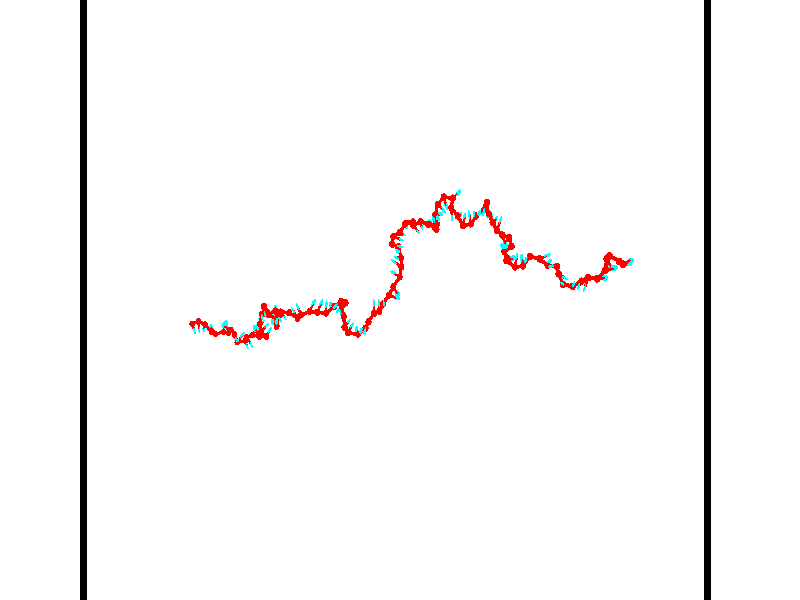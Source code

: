 // switches for output
#declare DRAW_BASES = 1; // possible values are 0, 1; only relevant for DNA ribbons
#declare DRAW_BASES_TYPE = 3; // possible values are 1, 2, 3; only relevant for DNA ribbons
#declare DRAW_FOG = 0; // set to 1 to enable fog

#include "colors.inc"

#include "transforms.inc"
background { rgb <1, 1, 1>}

#default {
   normal{
       ripples 0.25
       frequency 0.20
       turbulence 0.2
       lambda 5
   }
	finish {
		phong 0.1
		phong_size 40.
	}
}

// original window dimensions: 1024x640


// camera settings

camera {
	sky <-0, 1, 0>
	up <-0, 1, 0>
	right 1.6 * <0.99995, 0, 0.00999983>
	location <54.4867, 55, 106.329>
	look_at <55, 55, 55.0001>
	direction <0.513302, 0, -51.3289>
	angle 67.0682
}


# declare cpy_camera_pos = <54.4867, 55, 106.329>;
# if (DRAW_FOG = 1)
fog {
	fog_type 2
	up vnormalize(cpy_camera_pos)
	color rgbt<1,1,1,0.3>
	distance 1e-5
	fog_alt 3e-3
	fog_offset 88
}
# end


// LIGHTS

# declare lum = 6;
global_settings {
	ambient_light rgb lum * <0.05, 0.05, 0.05>
	max_trace_level 15
}# declare cpy_direct_light_amount = 0.25;
light_source
{	1000 * <-0.98995, -1, 1.00995>,
	rgb lum * cpy_direct_light_amount
	parallel
}

light_source
{	1000 * <0.98995, 1, -1.00995>,
	rgb lum * cpy_direct_light_amount
	parallel
}

// strand 0

// nucleotide -1

// particle -1
sphere {
	<35.678932, 53.145260, 49.877724> 0.250000
	pigment { color rgbt <1,0,0,0> }
	no_shadow
}
cylinder {
	<35.860104, 52.836159, 50.055580>,  <35.968807, 52.650696, 50.162292>, 0.100000
	pigment { color rgbt <1,0,0,0> }
	no_shadow
}
cylinder {
	<35.860104, 52.836159, 50.055580>,  <35.678932, 53.145260, 49.877724>, 0.100000
	pigment { color rgbt <1,0,0,0> }
	no_shadow
}

// particle -1
sphere {
	<35.860104, 52.836159, 50.055580> 0.100000
	pigment { color rgbt <1,0,0,0> }
	no_shadow
}
sphere {
	0, 1
	scale<0.080000,0.200000,0.300000>
	matrix <0.825359, 0.174865, -0.536846,
		0.337099, 0.610141, 0.717002,
		0.452931, -0.772755, 0.444639,
		35.995983, 52.604332, 50.188972>
	pigment { color rgbt <0,1,1,0> }
	no_shadow
}
cylinder {
	<36.351364, 53.360569, 50.207882>,  <35.678932, 53.145260, 49.877724>, 0.130000
	pigment { color rgbt <1,0,0,0> }
	no_shadow
}

// nucleotide -1

// particle -1
sphere {
	<36.351364, 53.360569, 50.207882> 0.250000
	pigment { color rgbt <1,0,0,0> }
	no_shadow
}
cylinder {
	<36.350273, 52.987709, 50.063057>,  <36.349617, 52.763992, 49.976162>, 0.100000
	pigment { color rgbt <1,0,0,0> }
	no_shadow
}
cylinder {
	<36.350273, 52.987709, 50.063057>,  <36.351364, 53.360569, 50.207882>, 0.100000
	pigment { color rgbt <1,0,0,0> }
	no_shadow
}

// particle -1
sphere {
	<36.350273, 52.987709, 50.063057> 0.100000
	pigment { color rgbt <1,0,0,0> }
	no_shadow
}
sphere {
	0, 1
	scale<0.080000,0.200000,0.300000>
	matrix <0.828647, 0.200560, -0.522608,
		0.559765, -0.301447, 0.771876,
		-0.002732, -0.932151, -0.362060,
		36.349453, 52.708065, 49.954437>
	pigment { color rgbt <0,1,1,0> }
	no_shadow
}
cylinder {
	<36.986950, 53.111725, 50.259575>,  <36.351364, 53.360569, 50.207882>, 0.130000
	pigment { color rgbt <1,0,0,0> }
	no_shadow
}

// nucleotide -1

// particle -1
sphere {
	<36.986950, 53.111725, 50.259575> 0.250000
	pigment { color rgbt <1,0,0,0> }
	no_shadow
}
cylinder {
	<36.825859, 52.896637, 49.963287>,  <36.729206, 52.767586, 49.785515>, 0.100000
	pigment { color rgbt <1,0,0,0> }
	no_shadow
}
cylinder {
	<36.825859, 52.896637, 49.963287>,  <36.986950, 53.111725, 50.259575>, 0.100000
	pigment { color rgbt <1,0,0,0> }
	no_shadow
}

// particle -1
sphere {
	<36.825859, 52.896637, 49.963287> 0.100000
	pigment { color rgbt <1,0,0,0> }
	no_shadow
}
sphere {
	0, 1
	scale<0.080000,0.200000,0.300000>
	matrix <0.779542, 0.222634, -0.585447,
		0.479717, -0.813198, 0.329517,
		-0.402722, -0.537721, -0.740723,
		36.705044, 52.735321, 49.741070>
	pigment { color rgbt <0,1,1,0> }
	no_shadow
}
cylinder {
	<37.504810, 52.539471, 49.941704>,  <36.986950, 53.111725, 50.259575>, 0.130000
	pigment { color rgbt <1,0,0,0> }
	no_shadow
}

// nucleotide -1

// particle -1
sphere {
	<37.504810, 52.539471, 49.941704> 0.250000
	pigment { color rgbt <1,0,0,0> }
	no_shadow
}
cylinder {
	<37.229183, 52.662830, 49.679382>,  <37.063805, 52.736847, 49.521992>, 0.100000
	pigment { color rgbt <1,0,0,0> }
	no_shadow
}
cylinder {
	<37.229183, 52.662830, 49.679382>,  <37.504810, 52.539471, 49.941704>, 0.100000
	pigment { color rgbt <1,0,0,0> }
	no_shadow
}

// particle -1
sphere {
	<37.229183, 52.662830, 49.679382> 0.100000
	pigment { color rgbt <1,0,0,0> }
	no_shadow
}
sphere {
	0, 1
	scale<0.080000,0.200000,0.300000>
	matrix <0.722868, 0.228302, -0.652181,
		-0.051409, -0.923456, -0.380245,
		-0.689071, 0.308395, -0.655800,
		37.022461, 52.755348, 49.482643>
	pigment { color rgbt <0,1,1,0> }
	no_shadow
}
cylinder {
	<37.665741, 52.329239, 49.216129>,  <37.504810, 52.539471, 49.941704>, 0.130000
	pigment { color rgbt <1,0,0,0> }
	no_shadow
}

// nucleotide -1

// particle -1
sphere {
	<37.665741, 52.329239, 49.216129> 0.250000
	pigment { color rgbt <1,0,0,0> }
	no_shadow
}
cylinder {
	<37.420883, 52.637238, 49.144142>,  <37.273968, 52.822037, 49.100948>, 0.100000
	pigment { color rgbt <1,0,0,0> }
	no_shadow
}
cylinder {
	<37.420883, 52.637238, 49.144142>,  <37.665741, 52.329239, 49.216129>, 0.100000
	pigment { color rgbt <1,0,0,0> }
	no_shadow
}

// particle -1
sphere {
	<37.420883, 52.637238, 49.144142> 0.100000
	pigment { color rgbt <1,0,0,0> }
	no_shadow
}
sphere {
	0, 1
	scale<0.080000,0.200000,0.300000>
	matrix <0.546715, 0.247687, -0.799847,
		-0.571301, -0.588014, -0.572587,
		-0.612143, 0.769994, -0.179972,
		37.237240, 52.868237, 49.090149>
	pigment { color rgbt <0,1,1,0> }
	no_shadow
}
cylinder {
	<38.407349, 52.486298, 49.290596>,  <37.665741, 52.329239, 49.216129>, 0.130000
	pigment { color rgbt <1,0,0,0> }
	no_shadow
}

// nucleotide -1

// particle -1
sphere {
	<38.407349, 52.486298, 49.290596> 0.250000
	pigment { color rgbt <1,0,0,0> }
	no_shadow
}
cylinder {
	<38.553341, 52.856857, 49.327633>,  <38.640938, 53.079193, 49.349857>, 0.100000
	pigment { color rgbt <1,0,0,0> }
	no_shadow
}
cylinder {
	<38.553341, 52.856857, 49.327633>,  <38.407349, 52.486298, 49.290596>, 0.100000
	pigment { color rgbt <1,0,0,0> }
	no_shadow
}

// particle -1
sphere {
	<38.553341, 52.856857, 49.327633> 0.100000
	pigment { color rgbt <1,0,0,0> }
	no_shadow
}
sphere {
	0, 1
	scale<0.080000,0.200000,0.300000>
	matrix <-0.018578, -0.092190, 0.995568,
		0.930829, -0.365084, -0.016437,
		0.364981, 0.926399, 0.092595,
		38.662834, 53.134777, 49.355412>
	pigment { color rgbt <0,1,1,0> }
	no_shadow
}
cylinder {
	<39.042618, 52.451344, 49.727425>,  <38.407349, 52.486298, 49.290596>, 0.130000
	pigment { color rgbt <1,0,0,0> }
	no_shadow
}

// nucleotide -1

// particle -1
sphere {
	<39.042618, 52.451344, 49.727425> 0.250000
	pigment { color rgbt <1,0,0,0> }
	no_shadow
}
cylinder {
	<38.877319, 52.814434, 49.756424>,  <38.778141, 53.032288, 49.773823>, 0.100000
	pigment { color rgbt <1,0,0,0> }
	no_shadow
}
cylinder {
	<38.877319, 52.814434, 49.756424>,  <39.042618, 52.451344, 49.727425>, 0.100000
	pigment { color rgbt <1,0,0,0> }
	no_shadow
}

// particle -1
sphere {
	<38.877319, 52.814434, 49.756424> 0.100000
	pigment { color rgbt <1,0,0,0> }
	no_shadow
}
sphere {
	0, 1
	scale<0.080000,0.200000,0.300000>
	matrix <-0.115405, -0.131180, 0.984618,
		0.903276, 0.398524, 0.158967,
		-0.413247, 0.907728, 0.072500,
		38.753345, 53.086754, 49.778175>
	pigment { color rgbt <0,1,1,0> }
	no_shadow
}
cylinder {
	<39.388538, 52.696159, 50.332466>,  <39.042618, 52.451344, 49.727425>, 0.130000
	pigment { color rgbt <1,0,0,0> }
	no_shadow
}

// nucleotide -1

// particle -1
sphere {
	<39.388538, 52.696159, 50.332466> 0.250000
	pigment { color rgbt <1,0,0,0> }
	no_shadow
}
cylinder {
	<39.028618, 52.857735, 50.266510>,  <38.812664, 52.954681, 50.226936>, 0.100000
	pigment { color rgbt <1,0,0,0> }
	no_shadow
}
cylinder {
	<39.028618, 52.857735, 50.266510>,  <39.388538, 52.696159, 50.332466>, 0.100000
	pigment { color rgbt <1,0,0,0> }
	no_shadow
}

// particle -1
sphere {
	<39.028618, 52.857735, 50.266510> 0.100000
	pigment { color rgbt <1,0,0,0> }
	no_shadow
}
sphere {
	0, 1
	scale<0.080000,0.200000,0.300000>
	matrix <-0.263530, -0.201973, 0.943270,
		0.347720, 0.892210, 0.288186,
		-0.899801, 0.403940, -0.164894,
		38.758678, 52.978916, 50.217041>
	pigment { color rgbt <0,1,1,0> }
	no_shadow
}
cylinder {
	<39.903736, 52.369408, 50.969627>,  <39.388538, 52.696159, 50.332466>, 0.130000
	pigment { color rgbt <1,0,0,0> }
	no_shadow
}

// nucleotide -1

// particle -1
sphere {
	<39.903736, 52.369408, 50.969627> 0.250000
	pigment { color rgbt <1,0,0,0> }
	no_shadow
}
cylinder {
	<40.100471, 52.152657, 51.242233>,  <40.218513, 52.022606, 51.405796>, 0.100000
	pigment { color rgbt <1,0,0,0> }
	no_shadow
}
cylinder {
	<40.100471, 52.152657, 51.242233>,  <39.903736, 52.369408, 50.969627>, 0.100000
	pigment { color rgbt <1,0,0,0> }
	no_shadow
}

// particle -1
sphere {
	<40.100471, 52.152657, 51.242233> 0.100000
	pigment { color rgbt <1,0,0,0> }
	no_shadow
}
sphere {
	0, 1
	scale<0.080000,0.200000,0.300000>
	matrix <-0.572511, -0.791000, -0.215758,
		0.655994, -0.284059, -0.699273,
		0.491837, -0.541877, 0.681518,
		40.248024, 51.990093, 51.446690>
	pigment { color rgbt <0,1,1,0> }
	no_shadow
}
cylinder {
	<40.037949, 51.755547, 50.515594>,  <39.903736, 52.369408, 50.969627>, 0.130000
	pigment { color rgbt <1,0,0,0> }
	no_shadow
}

// nucleotide -1

// particle -1
sphere {
	<40.037949, 51.755547, 50.515594> 0.250000
	pigment { color rgbt <1,0,0,0> }
	no_shadow
}
cylinder {
	<40.295685, 52.060616, 50.493156>,  <40.450329, 52.243656, 50.479694>, 0.100000
	pigment { color rgbt <1,0,0,0> }
	no_shadow
}
cylinder {
	<40.295685, 52.060616, 50.493156>,  <40.037949, 51.755547, 50.515594>, 0.100000
	pigment { color rgbt <1,0,0,0> }
	no_shadow
}

// particle -1
sphere {
	<40.295685, 52.060616, 50.493156> 0.100000
	pigment { color rgbt <1,0,0,0> }
	no_shadow
}
sphere {
	0, 1
	scale<0.080000,0.200000,0.300000>
	matrix <0.727172, -0.588334, 0.353672,
		0.236734, -0.268678, -0.933686,
		0.644343, 0.762676, -0.056097,
		40.488987, 52.289417, 50.476326>
	pigment { color rgbt <0,1,1,0> }
	no_shadow
}
cylinder {
	<40.825600, 51.880058, 50.779774>,  <40.037949, 51.755547, 50.515594>, 0.130000
	pigment { color rgbt <1,0,0,0> }
	no_shadow
}

// nucleotide -1

// particle -1
sphere {
	<40.825600, 51.880058, 50.779774> 0.250000
	pigment { color rgbt <1,0,0,0> }
	no_shadow
}
cylinder {
	<41.002182, 51.652000, 51.056915>,  <41.108131, 51.515167, 51.223202>, 0.100000
	pigment { color rgbt <1,0,0,0> }
	no_shadow
}
cylinder {
	<41.002182, 51.652000, 51.056915>,  <40.825600, 51.880058, 50.779774>, 0.100000
	pigment { color rgbt <1,0,0,0> }
	no_shadow
}

// particle -1
sphere {
	<41.002182, 51.652000, 51.056915> 0.100000
	pigment { color rgbt <1,0,0,0> }
	no_shadow
}
sphere {
	0, 1
	scale<0.080000,0.200000,0.300000>
	matrix <0.893557, 0.349638, -0.281620,
		-0.081685, 0.743431, 0.663806,
		0.441456, -0.570144, 0.692858,
		41.134621, 51.480957, 51.264774>
	pigment { color rgbt <0,1,1,0> }
	no_shadow
}
cylinder {
	<41.145237, 52.189003, 51.469913>,  <40.825600, 51.880058, 50.779774>, 0.130000
	pigment { color rgbt <1,0,0,0> }
	no_shadow
}

// nucleotide -1

// particle -1
sphere {
	<41.145237, 52.189003, 51.469913> 0.250000
	pigment { color rgbt <1,0,0,0> }
	no_shadow
}
cylinder {
	<41.338921, 51.863968, 51.340149>,  <41.455132, 51.668945, 51.262291>, 0.100000
	pigment { color rgbt <1,0,0,0> }
	no_shadow
}
cylinder {
	<41.338921, 51.863968, 51.340149>,  <41.145237, 52.189003, 51.469913>, 0.100000
	pigment { color rgbt <1,0,0,0> }
	no_shadow
}

// particle -1
sphere {
	<41.338921, 51.863968, 51.340149> 0.100000
	pigment { color rgbt <1,0,0,0> }
	no_shadow
}
sphere {
	0, 1
	scale<0.080000,0.200000,0.300000>
	matrix <0.806924, 0.558072, -0.193465,
		0.338252, -0.168098, 0.925920,
		0.484209, -0.812588, -0.324412,
		41.484184, 51.620193, 51.242825>
	pigment { color rgbt <0,1,1,0> }
	no_shadow
}
cylinder {
	<41.787262, 52.372330, 51.865364>,  <41.145237, 52.189003, 51.469913>, 0.130000
	pigment { color rgbt <1,0,0,0> }
	no_shadow
}

// nucleotide -1

// particle -1
sphere {
	<41.787262, 52.372330, 51.865364> 0.250000
	pigment { color rgbt <1,0,0,0> }
	no_shadow
}
cylinder {
	<42.004955, 52.694992, 51.957554>,  <42.135571, 52.888588, 52.012867>, 0.100000
	pigment { color rgbt <1,0,0,0> }
	no_shadow
}
cylinder {
	<42.004955, 52.694992, 51.957554>,  <41.787262, 52.372330, 51.865364>, 0.100000
	pigment { color rgbt <1,0,0,0> }
	no_shadow
}

// particle -1
sphere {
	<42.004955, 52.694992, 51.957554> 0.100000
	pigment { color rgbt <1,0,0,0> }
	no_shadow
}
sphere {
	0, 1
	scale<0.080000,0.200000,0.300000>
	matrix <0.032372, -0.294708, 0.955039,
		0.838310, -0.512301, -0.186502,
		0.544232, 0.806656, 0.230472,
		42.168224, 52.936989, 52.026695>
	pigment { color rgbt <0,1,1,0> }
	no_shadow
}
cylinder {
	<42.453228, 52.272152, 52.255558>,  <41.787262, 52.372330, 51.865364>, 0.130000
	pigment { color rgbt <1,0,0,0> }
	no_shadow
}

// nucleotide -1

// particle -1
sphere {
	<42.453228, 52.272152, 52.255558> 0.250000
	pigment { color rgbt <1,0,0,0> }
	no_shadow
}
cylinder {
	<42.276367, 52.611954, 52.370686>,  <42.170250, 52.815834, 52.439762>, 0.100000
	pigment { color rgbt <1,0,0,0> }
	no_shadow
}
cylinder {
	<42.276367, 52.611954, 52.370686>,  <42.453228, 52.272152, 52.255558>, 0.100000
	pigment { color rgbt <1,0,0,0> }
	no_shadow
}

// particle -1
sphere {
	<42.276367, 52.611954, 52.370686> 0.100000
	pigment { color rgbt <1,0,0,0> }
	no_shadow
}
sphere {
	0, 1
	scale<0.080000,0.200000,0.300000>
	matrix <0.264923, -0.182884, 0.946768,
		0.856924, 0.494864, -0.144192,
		-0.442151, 0.849508, 0.287818,
		42.143723, 52.866806, 52.457031>
	pigment { color rgbt <0,1,1,0> }
	no_shadow
}
cylinder {
	<43.161037, 52.290730, 52.615623>,  <42.453228, 52.272152, 52.255558>, 0.130000
	pigment { color rgbt <1,0,0,0> }
	no_shadow
}

// nucleotide -1

// particle -1
sphere {
	<43.161037, 52.290730, 52.615623> 0.250000
	pigment { color rgbt <1,0,0,0> }
	no_shadow
}
cylinder {
	<43.368294, 52.578117, 52.801239>,  <43.492645, 52.750549, 52.912609>, 0.100000
	pigment { color rgbt <1,0,0,0> }
	no_shadow
}
cylinder {
	<43.368294, 52.578117, 52.801239>,  <43.161037, 52.290730, 52.615623>, 0.100000
	pigment { color rgbt <1,0,0,0> }
	no_shadow
}

// particle -1
sphere {
	<43.368294, 52.578117, 52.801239> 0.100000
	pigment { color rgbt <1,0,0,0> }
	no_shadow
}
sphere {
	0, 1
	scale<0.080000,0.200000,0.300000>
	matrix <-0.738370, 0.649574, -0.181282,
		-0.431673, -0.248703, 0.867067,
		0.518139, 0.718471, 0.464038,
		43.523735, 52.793659, 52.940449>
	pigment { color rgbt <0,1,1,0> }
	no_shadow
}
cylinder {
	<42.775650, 52.658775, 53.187130>,  <43.161037, 52.290730, 52.615623>, 0.130000
	pigment { color rgbt <1,0,0,0> }
	no_shadow
}

// nucleotide -1

// particle -1
sphere {
	<42.775650, 52.658775, 53.187130> 0.250000
	pigment { color rgbt <1,0,0,0> }
	no_shadow
}
cylinder {
	<43.034504, 52.917614, 53.025894>,  <43.189816, 53.072918, 52.929153>, 0.100000
	pigment { color rgbt <1,0,0,0> }
	no_shadow
}
cylinder {
	<43.034504, 52.917614, 53.025894>,  <42.775650, 52.658775, 53.187130>, 0.100000
	pigment { color rgbt <1,0,0,0> }
	no_shadow
}

// particle -1
sphere {
	<43.034504, 52.917614, 53.025894> 0.100000
	pigment { color rgbt <1,0,0,0> }
	no_shadow
}
sphere {
	0, 1
	scale<0.080000,0.200000,0.300000>
	matrix <-0.731528, 0.675934, -0.089332,
		0.214656, 0.352682, 0.910790,
		0.647140, 0.647093, -0.403090,
		43.228645, 53.111740, 52.904968>
	pigment { color rgbt <0,1,1,0> }
	no_shadow
}
cylinder {
	<42.792812, 53.279640, 53.546425>,  <42.775650, 52.658775, 53.187130>, 0.130000
	pigment { color rgbt <1,0,0,0> }
	no_shadow
}

// nucleotide -1

// particle -1
sphere {
	<42.792812, 53.279640, 53.546425> 0.250000
	pigment { color rgbt <1,0,0,0> }
	no_shadow
}
cylinder {
	<42.842308, 53.332966, 53.153099>,  <42.872005, 53.364960, 52.917103>, 0.100000
	pigment { color rgbt <1,0,0,0> }
	no_shadow
}
cylinder {
	<42.842308, 53.332966, 53.153099>,  <42.792812, 53.279640, 53.546425>, 0.100000
	pigment { color rgbt <1,0,0,0> }
	no_shadow
}

// particle -1
sphere {
	<42.842308, 53.332966, 53.153099> 0.100000
	pigment { color rgbt <1,0,0,0> }
	no_shadow
}
sphere {
	0, 1
	scale<0.080000,0.200000,0.300000>
	matrix <-0.651902, 0.758019, 0.020739,
		0.748140, 0.638462, 0.180702,
		0.123735, 0.133316, -0.983319,
		42.879429, 53.372959, 52.858105>
	pigment { color rgbt <0,1,1,0> }
	no_shadow
}
cylinder {
	<42.923996, 53.962955, 53.358376>,  <42.792812, 53.279640, 53.546425>, 0.130000
	pigment { color rgbt <1,0,0,0> }
	no_shadow
}

// nucleotide -1

// particle -1
sphere {
	<42.923996, 53.962955, 53.358376> 0.250000
	pigment { color rgbt <1,0,0,0> }
	no_shadow
}
cylinder {
	<42.773701, 53.844021, 53.007282>,  <42.683521, 53.772659, 52.796627>, 0.100000
	pigment { color rgbt <1,0,0,0> }
	no_shadow
}
cylinder {
	<42.773701, 53.844021, 53.007282>,  <42.923996, 53.962955, 53.358376>, 0.100000
	pigment { color rgbt <1,0,0,0> }
	no_shadow
}

// particle -1
sphere {
	<42.773701, 53.844021, 53.007282> 0.100000
	pigment { color rgbt <1,0,0,0> }
	no_shadow
}
sphere {
	0, 1
	scale<0.080000,0.200000,0.300000>
	matrix <-0.603073, 0.797595, -0.012022,
		0.703648, 0.524819, -0.479002,
		-0.375741, -0.297333, -0.877731,
		42.660980, 53.754822, 52.743961>
	pigment { color rgbt <0,1,1,0> }
	no_shadow
}
cylinder {
	<43.229458, 54.004822, 54.108231>,  <42.923996, 53.962955, 53.358376>, 0.130000
	pigment { color rgbt <1,0,0,0> }
	no_shadow
}

// nucleotide -1

// particle -1
sphere {
	<43.229458, 54.004822, 54.108231> 0.250000
	pigment { color rgbt <1,0,0,0> }
	no_shadow
}
cylinder {
	<43.234501, 53.882790, 54.489128>,  <43.237526, 53.809570, 54.717667>, 0.100000
	pigment { color rgbt <1,0,0,0> }
	no_shadow
}
cylinder {
	<43.234501, 53.882790, 54.489128>,  <43.229458, 54.004822, 54.108231>, 0.100000
	pigment { color rgbt <1,0,0,0> }
	no_shadow
}

// particle -1
sphere {
	<43.234501, 53.882790, 54.489128> 0.100000
	pigment { color rgbt <1,0,0,0> }
	no_shadow
}
sphere {
	0, 1
	scale<0.080000,0.200000,0.300000>
	matrix <0.937214, 0.335539, 0.095095,
		-0.348526, 0.891258, 0.290153,
		0.012603, -0.305079, 0.952244,
		43.238281, 53.791267, 54.774799>
	pigment { color rgbt <0,1,1,0> }
	no_shadow
}
cylinder {
	<43.350510, 54.566612, 54.655216>,  <43.229458, 54.004822, 54.108231>, 0.130000
	pigment { color rgbt <1,0,0,0> }
	no_shadow
}

// nucleotide -1

// particle -1
sphere {
	<43.350510, 54.566612, 54.655216> 0.250000
	pigment { color rgbt <1,0,0,0> }
	no_shadow
}
cylinder {
	<43.481884, 54.228958, 54.824715>,  <43.560707, 54.026363, 54.926414>, 0.100000
	pigment { color rgbt <1,0,0,0> }
	no_shadow
}
cylinder {
	<43.481884, 54.228958, 54.824715>,  <43.350510, 54.566612, 54.655216>, 0.100000
	pigment { color rgbt <1,0,0,0> }
	no_shadow
}

// particle -1
sphere {
	<43.481884, 54.228958, 54.824715> 0.100000
	pigment { color rgbt <1,0,0,0> }
	no_shadow
}
sphere {
	0, 1
	scale<0.080000,0.200000,0.300000>
	matrix <0.876369, 0.439677, 0.196625,
		-0.352290, 0.306778, 0.884183,
		0.328435, -0.844140, 0.423744,
		43.580414, 53.975716, 54.951839>
	pigment { color rgbt <0,1,1,0> }
	no_shadow
}
cylinder {
	<43.571644, 54.524860, 55.449463>,  <43.350510, 54.566612, 54.655216>, 0.130000
	pigment { color rgbt <1,0,0,0> }
	no_shadow
}

// nucleotide -1

// particle -1
sphere {
	<43.571644, 54.524860, 55.449463> 0.250000
	pigment { color rgbt <1,0,0,0> }
	no_shadow
}
cylinder {
	<43.804157, 54.279980, 55.235054>,  <43.943665, 54.133049, 55.106407>, 0.100000
	pigment { color rgbt <1,0,0,0> }
	no_shadow
}
cylinder {
	<43.804157, 54.279980, 55.235054>,  <43.571644, 54.524860, 55.449463>, 0.100000
	pigment { color rgbt <1,0,0,0> }
	no_shadow
}

// particle -1
sphere {
	<43.804157, 54.279980, 55.235054> 0.100000
	pigment { color rgbt <1,0,0,0> }
	no_shadow
}
sphere {
	0, 1
	scale<0.080000,0.200000,0.300000>
	matrix <0.807616, 0.353638, 0.471908,
		-0.099348, -0.707210, 0.699989,
		0.581280, -0.612205, -0.536021,
		43.978542, 54.096317, 55.074249>
	pigment { color rgbt <0,1,1,0> }
	no_shadow
}
cylinder {
	<44.051956, 53.970482, 55.776947>,  <43.571644, 54.524860, 55.449463>, 0.130000
	pigment { color rgbt <1,0,0,0> }
	no_shadow
}

// nucleotide -1

// particle -1
sphere {
	<44.051956, 53.970482, 55.776947> 0.250000
	pigment { color rgbt <1,0,0,0> }
	no_shadow
}
cylinder {
	<44.206203, 54.112865, 55.436455>,  <44.298752, 54.198296, 55.232159>, 0.100000
	pigment { color rgbt <1,0,0,0> }
	no_shadow
}
cylinder {
	<44.206203, 54.112865, 55.436455>,  <44.051956, 53.970482, 55.776947>, 0.100000
	pigment { color rgbt <1,0,0,0> }
	no_shadow
}

// particle -1
sphere {
	<44.206203, 54.112865, 55.436455> 0.100000
	pigment { color rgbt <1,0,0,0> }
	no_shadow
}
sphere {
	0, 1
	scale<0.080000,0.200000,0.300000>
	matrix <0.764569, 0.393142, 0.510758,
		0.516464, -0.847781, -0.120554,
		0.385615, 0.355960, -0.851230,
		44.321888, 54.219654, 55.181084>
	pigment { color rgbt <0,1,1,0> }
	no_shadow
}
cylinder {
	<44.641945, 53.676800, 55.448048>,  <44.051956, 53.970482, 55.776947>, 0.130000
	pigment { color rgbt <1,0,0,0> }
	no_shadow
}

// nucleotide -1

// particle -1
sphere {
	<44.641945, 53.676800, 55.448048> 0.250000
	pigment { color rgbt <1,0,0,0> }
	no_shadow
}
cylinder {
	<44.580933, 54.072056, 55.440948>,  <44.544327, 54.309208, 55.436687>, 0.100000
	pigment { color rgbt <1,0,0,0> }
	no_shadow
}
cylinder {
	<44.580933, 54.072056, 55.440948>,  <44.641945, 53.676800, 55.448048>, 0.100000
	pigment { color rgbt <1,0,0,0> }
	no_shadow
}

// particle -1
sphere {
	<44.580933, 54.072056, 55.440948> 0.100000
	pigment { color rgbt <1,0,0,0> }
	no_shadow
}
sphere {
	0, 1
	scale<0.080000,0.200000,0.300000>
	matrix <0.847750, 0.140047, 0.511574,
		0.507992, 0.062982, -0.859056,
		-0.152528, 0.988140, -0.017749,
		44.535175, 54.368496, 55.435623>
	pigment { color rgbt <0,1,1,0> }
	no_shadow
}
cylinder {
	<44.696194, 53.178104, 55.871105>,  <44.641945, 53.676800, 55.448048>, 0.130000
	pigment { color rgbt <1,0,0,0> }
	no_shadow
}

// nucleotide -1

// particle -1
sphere {
	<44.696194, 53.178104, 55.871105> 0.250000
	pigment { color rgbt <1,0,0,0> }
	no_shadow
}
cylinder {
	<44.584488, 53.364590, 56.206879>,  <44.517464, 53.476482, 56.408344>, 0.100000
	pigment { color rgbt <1,0,0,0> }
	no_shadow
}
cylinder {
	<44.584488, 53.364590, 56.206879>,  <44.696194, 53.178104, 55.871105>, 0.100000
	pigment { color rgbt <1,0,0,0> }
	no_shadow
}

// particle -1
sphere {
	<44.584488, 53.364590, 56.206879> 0.100000
	pigment { color rgbt <1,0,0,0> }
	no_shadow
}
sphere {
	0, 1
	scale<0.080000,0.200000,0.300000>
	matrix <0.943638, -0.028485, 0.329752,
		0.177647, 0.884212, -0.431984,
		-0.279265, 0.466216, 0.839436,
		44.500710, 53.504456, 56.458710>
	pigment { color rgbt <0,1,1,0> }
	no_shadow
}
cylinder {
	<44.935593, 53.919029, 56.061348>,  <44.696194, 53.178104, 55.871105>, 0.130000
	pigment { color rgbt <1,0,0,0> }
	no_shadow
}

// nucleotide -1

// particle -1
sphere {
	<44.935593, 53.919029, 56.061348> 0.250000
	pigment { color rgbt <1,0,0,0> }
	no_shadow
}
cylinder {
	<44.889923, 53.697266, 56.391098>,  <44.862522, 53.564205, 56.588947>, 0.100000
	pigment { color rgbt <1,0,0,0> }
	no_shadow
}
cylinder {
	<44.889923, 53.697266, 56.391098>,  <44.935593, 53.919029, 56.061348>, 0.100000
	pigment { color rgbt <1,0,0,0> }
	no_shadow
}

// particle -1
sphere {
	<44.889923, 53.697266, 56.391098> 0.100000
	pigment { color rgbt <1,0,0,0> }
	no_shadow
}
sphere {
	0, 1
	scale<0.080000,0.200000,0.300000>
	matrix <0.979918, 0.073697, 0.185282,
		-0.163477, 0.828972, 0.534865,
		-0.114176, -0.554414, 0.824372,
		44.855671, 53.530941, 56.638409>
	pigment { color rgbt <0,1,1,0> }
	no_shadow
}
cylinder {
	<44.762436, 54.242657, 56.737782>,  <44.935593, 53.919029, 56.061348>, 0.130000
	pigment { color rgbt <1,0,0,0> }
	no_shadow
}

// nucleotide -1

// particle -1
sphere {
	<44.762436, 54.242657, 56.737782> 0.250000
	pigment { color rgbt <1,0,0,0> }
	no_shadow
}
cylinder {
	<44.973186, 53.905571, 56.693542>,  <45.099636, 53.703320, 56.667000>, 0.100000
	pigment { color rgbt <1,0,0,0> }
	no_shadow
}
cylinder {
	<44.973186, 53.905571, 56.693542>,  <44.762436, 54.242657, 56.737782>, 0.100000
	pigment { color rgbt <1,0,0,0> }
	no_shadow
}

// particle -1
sphere {
	<44.973186, 53.905571, 56.693542> 0.100000
	pigment { color rgbt <1,0,0,0> }
	no_shadow
}
sphere {
	0, 1
	scale<0.080000,0.200000,0.300000>
	matrix <0.840669, 0.535864, -0.078263,
		0.125218, -0.051741, 0.990779,
		0.526873, -0.842717, -0.110597,
		45.131248, 53.652756, 56.660362>
	pigment { color rgbt <0,1,1,0> }
	no_shadow
}
cylinder {
	<45.279808, 54.183376, 57.302444>,  <44.762436, 54.242657, 56.737782>, 0.130000
	pigment { color rgbt <1,0,0,0> }
	no_shadow
}

// nucleotide -1

// particle -1
sphere {
	<45.279808, 54.183376, 57.302444> 0.250000
	pigment { color rgbt <1,0,0,0> }
	no_shadow
}
cylinder {
	<45.412258, 53.982845, 56.982689>,  <45.491726, 53.862526, 56.790836>, 0.100000
	pigment { color rgbt <1,0,0,0> }
	no_shadow
}
cylinder {
	<45.412258, 53.982845, 56.982689>,  <45.279808, 54.183376, 57.302444>, 0.100000
	pigment { color rgbt <1,0,0,0> }
	no_shadow
}

// particle -1
sphere {
	<45.412258, 53.982845, 56.982689> 0.100000
	pigment { color rgbt <1,0,0,0> }
	no_shadow
}
sphere {
	0, 1
	scale<0.080000,0.200000,0.300000>
	matrix <0.862271, 0.504818, 0.040575,
		0.383206, -0.702728, 0.599438,
		0.331121, -0.501330, -0.799392,
		45.511593, 53.832447, 56.742870>
	pigment { color rgbt <0,1,1,0> }
	no_shadow
}
cylinder {
	<46.000664, 54.139801, 57.341324>,  <45.279808, 54.183376, 57.302444>, 0.130000
	pigment { color rgbt <1,0,0,0> }
	no_shadow
}

// nucleotide -1

// particle -1
sphere {
	<46.000664, 54.139801, 57.341324> 0.250000
	pigment { color rgbt <1,0,0,0> }
	no_shadow
}
cylinder {
	<45.924747, 54.092869, 56.951408>,  <45.879196, 54.064709, 56.717461>, 0.100000
	pigment { color rgbt <1,0,0,0> }
	no_shadow
}
cylinder {
	<45.924747, 54.092869, 56.951408>,  <46.000664, 54.139801, 57.341324>, 0.100000
	pigment { color rgbt <1,0,0,0> }
	no_shadow
}

// particle -1
sphere {
	<45.924747, 54.092869, 56.951408> 0.100000
	pigment { color rgbt <1,0,0,0> }
	no_shadow
}
sphere {
	0, 1
	scale<0.080000,0.200000,0.300000>
	matrix <0.781335, 0.583172, -0.222319,
		0.594554, -0.803831, -0.019009,
		-0.189792, -0.117329, -0.974789,
		45.867809, 54.057671, 56.658974>
	pigment { color rgbt <0,1,1,0> }
	no_shadow
}
cylinder {
	<46.610146, 53.765522, 56.899048>,  <46.000664, 54.139801, 57.341324>, 0.130000
	pigment { color rgbt <1,0,0,0> }
	no_shadow
}

// nucleotide -1

// particle -1
sphere {
	<46.610146, 53.765522, 56.899048> 0.250000
	pigment { color rgbt <1,0,0,0> }
	no_shadow
}
cylinder {
	<46.379215, 54.057533, 56.752754>,  <46.240658, 54.232738, 56.664978>, 0.100000
	pigment { color rgbt <1,0,0,0> }
	no_shadow
}
cylinder {
	<46.379215, 54.057533, 56.752754>,  <46.610146, 53.765522, 56.899048>, 0.100000
	pigment { color rgbt <1,0,0,0> }
	no_shadow
}

// particle -1
sphere {
	<46.379215, 54.057533, 56.752754> 0.100000
	pigment { color rgbt <1,0,0,0> }
	no_shadow
}
sphere {
	0, 1
	scale<0.080000,0.200000,0.300000>
	matrix <0.808200, 0.574680, -0.128674,
		0.116247, -0.369875, -0.921781,
		-0.577322, 0.730025, -0.365737,
		46.206020, 54.276539, 56.643032>
	pigment { color rgbt <0,1,1,0> }
	no_shadow
}
cylinder {
	<46.783043, 53.970638, 56.136440>,  <46.610146, 53.765522, 56.899048>, 0.130000
	pigment { color rgbt <1,0,0,0> }
	no_shadow
}

// nucleotide -1

// particle -1
sphere {
	<46.783043, 53.970638, 56.136440> 0.250000
	pigment { color rgbt <1,0,0,0> }
	no_shadow
}
cylinder {
	<46.656567, 54.282146, 56.353157>,  <46.580681, 54.469051, 56.483189>, 0.100000
	pigment { color rgbt <1,0,0,0> }
	no_shadow
}
cylinder {
	<46.656567, 54.282146, 56.353157>,  <46.783043, 53.970638, 56.136440>, 0.100000
	pigment { color rgbt <1,0,0,0> }
	no_shadow
}

// particle -1
sphere {
	<46.656567, 54.282146, 56.353157> 0.100000
	pigment { color rgbt <1,0,0,0> }
	no_shadow
}
sphere {
	0, 1
	scale<0.080000,0.200000,0.300000>
	matrix <0.839740, 0.495475, -0.222127,
		-0.441432, 0.384733, -0.810628,
		-0.316187, 0.778771, 0.541794,
		46.561710, 54.515778, 56.515694>
	pigment { color rgbt <0,1,1,0> }
	no_shadow
}
cylinder {
	<47.506912, 54.203377, 56.375874>,  <46.783043, 53.970638, 56.136440>, 0.130000
	pigment { color rgbt <1,0,0,0> }
	no_shadow
}

// nucleotide -1

// particle -1
sphere {
	<47.506912, 54.203377, 56.375874> 0.250000
	pigment { color rgbt <1,0,0,0> }
	no_shadow
}
cylinder {
	<47.708218, 54.548508, 56.394867>,  <47.829002, 54.755585, 56.406265>, 0.100000
	pigment { color rgbt <1,0,0,0> }
	no_shadow
}
cylinder {
	<47.708218, 54.548508, 56.394867>,  <47.506912, 54.203377, 56.375874>, 0.100000
	pigment { color rgbt <1,0,0,0> }
	no_shadow
}

// particle -1
sphere {
	<47.708218, 54.548508, 56.394867> 0.100000
	pigment { color rgbt <1,0,0,0> }
	no_shadow
}
sphere {
	0, 1
	scale<0.080000,0.200000,0.300000>
	matrix <0.735639, -0.456615, 0.500339,
		0.453389, -0.216868, -0.864527,
		0.503263, 0.862827, 0.047487,
		47.859196, 54.807358, 56.409115>
	pigment { color rgbt <0,1,1,0> }
	no_shadow
}
cylinder {
	<48.199997, 54.163574, 56.767448>,  <47.506912, 54.203377, 56.375874>, 0.130000
	pigment { color rgbt <1,0,0,0> }
	no_shadow
}

// nucleotide -1

// particle -1
sphere {
	<48.199997, 54.163574, 56.767448> 0.250000
	pigment { color rgbt <1,0,0,0> }
	no_shadow
}
cylinder {
	<48.363186, 54.507355, 56.644226>,  <48.461102, 54.713623, 56.570293>, 0.100000
	pigment { color rgbt <1,0,0,0> }
	no_shadow
}
cylinder {
	<48.363186, 54.507355, 56.644226>,  <48.199997, 54.163574, 56.767448>, 0.100000
	pigment { color rgbt <1,0,0,0> }
	no_shadow
}

// particle -1
sphere {
	<48.363186, 54.507355, 56.644226> 0.100000
	pigment { color rgbt <1,0,0,0> }
	no_shadow
}
sphere {
	0, 1
	scale<0.080000,0.200000,0.300000>
	matrix <0.815697, -0.191558, 0.545843,
		0.410116, -0.473969, -0.779204,
		0.407975, 0.859452, -0.308054,
		48.485580, 54.765190, 56.551811>
	pigment { color rgbt <0,1,1,0> }
	no_shadow
}
cylinder {
	<48.866695, 54.091446, 56.348480>,  <48.199997, 54.163574, 56.767448>, 0.130000
	pigment { color rgbt <1,0,0,0> }
	no_shadow
}

// nucleotide -1

// particle -1
sphere {
	<48.866695, 54.091446, 56.348480> 0.250000
	pigment { color rgbt <1,0,0,0> }
	no_shadow
}
cylinder {
	<48.898949, 54.446423, 56.530006>,  <48.918301, 54.659409, 56.638920>, 0.100000
	pigment { color rgbt <1,0,0,0> }
	no_shadow
}
cylinder {
	<48.898949, 54.446423, 56.530006>,  <48.866695, 54.091446, 56.348480>, 0.100000
	pigment { color rgbt <1,0,0,0> }
	no_shadow
}

// particle -1
sphere {
	<48.898949, 54.446423, 56.530006> 0.100000
	pigment { color rgbt <1,0,0,0> }
	no_shadow
}
sphere {
	0, 1
	scale<0.080000,0.200000,0.300000>
	matrix <0.945011, -0.212842, 0.248301,
		0.316943, 0.408836, -0.855804,
		0.080637, 0.887441, 0.453813,
		48.923141, 54.712654, 56.666149>
	pigment { color rgbt <0,1,1,0> }
	no_shadow
}
cylinder {
	<49.515938, 54.552376, 56.199867>,  <48.866695, 54.091446, 56.348480>, 0.130000
	pigment { color rgbt <1,0,0,0> }
	no_shadow
}

// nucleotide -1

// particle -1
sphere {
	<49.515938, 54.552376, 56.199867> 0.250000
	pigment { color rgbt <1,0,0,0> }
	no_shadow
}
cylinder {
	<49.384151, 54.632912, 56.568848>,  <49.305080, 54.681232, 56.790237>, 0.100000
	pigment { color rgbt <1,0,0,0> }
	no_shadow
}
cylinder {
	<49.384151, 54.632912, 56.568848>,  <49.515938, 54.552376, 56.199867>, 0.100000
	pigment { color rgbt <1,0,0,0> }
	no_shadow
}

// particle -1
sphere {
	<49.384151, 54.632912, 56.568848> 0.100000
	pigment { color rgbt <1,0,0,0> }
	no_shadow
}
sphere {
	0, 1
	scale<0.080000,0.200000,0.300000>
	matrix <0.894080, -0.247457, 0.373344,
		0.303437, 0.947748, -0.098487,
		-0.329465, 0.201342, 0.922450,
		49.285313, 54.693314, 56.845581>
	pigment { color rgbt <0,1,1,0> }
	no_shadow
}
cylinder {
	<50.125149, 54.899803, 56.489483>,  <49.515938, 54.552376, 56.199867>, 0.130000
	pigment { color rgbt <1,0,0,0> }
	no_shadow
}

// nucleotide -1

// particle -1
sphere {
	<50.125149, 54.899803, 56.489483> 0.250000
	pigment { color rgbt <1,0,0,0> }
	no_shadow
}
cylinder {
	<49.879612, 54.711502, 56.742966>,  <49.732288, 54.598522, 56.895058>, 0.100000
	pigment { color rgbt <1,0,0,0> }
	no_shadow
}
cylinder {
	<49.879612, 54.711502, 56.742966>,  <50.125149, 54.899803, 56.489483>, 0.100000
	pigment { color rgbt <1,0,0,0> }
	no_shadow
}

// particle -1
sphere {
	<49.879612, 54.711502, 56.742966> 0.100000
	pigment { color rgbt <1,0,0,0> }
	no_shadow
}
sphere {
	0, 1
	scale<0.080000,0.200000,0.300000>
	matrix <0.748870, -0.601241, 0.278754,
		0.249786, 0.645676, 0.721602,
		-0.613841, -0.470757, 0.633709,
		49.695461, 54.570274, 56.933079>
	pigment { color rgbt <0,1,1,0> }
	no_shadow
}
cylinder {
	<50.536938, 54.805305, 57.072971>,  <50.125149, 54.899803, 56.489483>, 0.130000
	pigment { color rgbt <1,0,0,0> }
	no_shadow
}

// nucleotide -1

// particle -1
sphere {
	<50.536938, 54.805305, 57.072971> 0.250000
	pigment { color rgbt <1,0,0,0> }
	no_shadow
}
cylinder {
	<50.236591, 54.543697, 57.109756>,  <50.056385, 54.386730, 57.131828>, 0.100000
	pigment { color rgbt <1,0,0,0> }
	no_shadow
}
cylinder {
	<50.236591, 54.543697, 57.109756>,  <50.536938, 54.805305, 57.072971>, 0.100000
	pigment { color rgbt <1,0,0,0> }
	no_shadow
}

// particle -1
sphere {
	<50.236591, 54.543697, 57.109756> 0.100000
	pigment { color rgbt <1,0,0,0> }
	no_shadow
}
sphere {
	0, 1
	scale<0.080000,0.200000,0.300000>
	matrix <0.584091, -0.592582, 0.554694,
		-0.308287, 0.470214, 0.826957,
		-0.750864, -0.654023, 0.091963,
		50.011333, 54.347492, 57.137344>
	pigment { color rgbt <0,1,1,0> }
	no_shadow
}
cylinder {
	<50.294792, 54.601540, 57.858494>,  <50.536938, 54.805305, 57.072971>, 0.130000
	pigment { color rgbt <1,0,0,0> }
	no_shadow
}

// nucleotide -1

// particle -1
sphere {
	<50.294792, 54.601540, 57.858494> 0.250000
	pigment { color rgbt <1,0,0,0> }
	no_shadow
}
cylinder {
	<50.274315, 54.325718, 57.569527>,  <50.262028, 54.160225, 57.396145>, 0.100000
	pigment { color rgbt <1,0,0,0> }
	no_shadow
}
cylinder {
	<50.274315, 54.325718, 57.569527>,  <50.294792, 54.601540, 57.858494>, 0.100000
	pigment { color rgbt <1,0,0,0> }
	no_shadow
}

// particle -1
sphere {
	<50.274315, 54.325718, 57.569527> 0.100000
	pigment { color rgbt <1,0,0,0> }
	no_shadow
}
sphere {
	0, 1
	scale<0.080000,0.200000,0.300000>
	matrix <0.594829, -0.602119, 0.532570,
		-0.802221, -0.402451, 0.440993,
		-0.051197, -0.689554, -0.722422,
		50.258957, 54.118851, 57.352798>
	pigment { color rgbt <0,1,1,0> }
	no_shadow
}
cylinder {
	<50.490009, 53.901234, 58.201649>,  <50.294792, 54.601540, 57.858494>, 0.130000
	pigment { color rgbt <1,0,0,0> }
	no_shadow
}

// nucleotide -1

// particle -1
sphere {
	<50.490009, 53.901234, 58.201649> 0.250000
	pigment { color rgbt <1,0,0,0> }
	no_shadow
}
cylinder {
	<50.517498, 53.868759, 57.803917>,  <50.533993, 53.849274, 57.565277>, 0.100000
	pigment { color rgbt <1,0,0,0> }
	no_shadow
}
cylinder {
	<50.517498, 53.868759, 57.803917>,  <50.490009, 53.901234, 58.201649>, 0.100000
	pigment { color rgbt <1,0,0,0> }
	no_shadow
}

// particle -1
sphere {
	<50.517498, 53.868759, 57.803917> 0.100000
	pigment { color rgbt <1,0,0,0> }
	no_shadow
}
sphere {
	0, 1
	scale<0.080000,0.200000,0.300000>
	matrix <0.694695, -0.711436, 0.106102,
		-0.716014, -0.698046, 0.007503,
		0.068726, -0.081183, -0.994327,
		50.538116, 53.844406, 57.505619>
	pigment { color rgbt <0,1,1,0> }
	no_shadow
}
cylinder {
	<50.536480, 53.177254, 58.056068>,  <50.490009, 53.901234, 58.201649>, 0.130000
	pigment { color rgbt <1,0,0,0> }
	no_shadow
}

// nucleotide -1

// particle -1
sphere {
	<50.536480, 53.177254, 58.056068> 0.250000
	pigment { color rgbt <1,0,0,0> }
	no_shadow
}
cylinder {
	<50.697651, 53.392670, 57.760063>,  <50.794353, 53.521919, 57.582458>, 0.100000
	pigment { color rgbt <1,0,0,0> }
	no_shadow
}
cylinder {
	<50.697651, 53.392670, 57.760063>,  <50.536480, 53.177254, 58.056068>, 0.100000
	pigment { color rgbt <1,0,0,0> }
	no_shadow
}

// particle -1
sphere {
	<50.697651, 53.392670, 57.760063> 0.100000
	pigment { color rgbt <1,0,0,0> }
	no_shadow
}
sphere {
	0, 1
	scale<0.080000,0.200000,0.300000>
	matrix <0.841273, -0.536349, 0.067745,
		-0.360424, -0.649854, -0.669167,
		0.402931, 0.538536, -0.740017,
		50.818531, 53.554230, 57.538059>
	pigment { color rgbt <0,1,1,0> }
	no_shadow
}
cylinder {
	<50.743412, 52.785702, 57.376820>,  <50.536480, 53.177254, 58.056068>, 0.130000
	pigment { color rgbt <1,0,0,0> }
	no_shadow
}

// nucleotide -1

// particle -1
sphere {
	<50.743412, 52.785702, 57.376820> 0.250000
	pigment { color rgbt <1,0,0,0> }
	no_shadow
}
cylinder {
	<50.956196, 53.083500, 57.538185>,  <51.083866, 53.262180, 57.635006>, 0.100000
	pigment { color rgbt <1,0,0,0> }
	no_shadow
}
cylinder {
	<50.956196, 53.083500, 57.538185>,  <50.743412, 52.785702, 57.376820>, 0.100000
	pigment { color rgbt <1,0,0,0> }
	no_shadow
}

// particle -1
sphere {
	<50.956196, 53.083500, 57.538185> 0.100000
	pigment { color rgbt <1,0,0,0> }
	no_shadow
}
sphere {
	0, 1
	scale<0.080000,0.200000,0.300000>
	matrix <0.735152, -0.642477, 0.216276,
		0.420202, 0.181522, -0.889089,
		0.531960, 0.744496, 0.403416,
		51.115784, 53.306850, 57.659210>
	pigment { color rgbt <0,1,1,0> }
	no_shadow
}
cylinder {
	<51.560452, 52.679184, 57.214542>,  <50.743412, 52.785702, 57.376820>, 0.130000
	pigment { color rgbt <1,0,0,0> }
	no_shadow
}

// nucleotide -1

// particle -1
sphere {
	<51.560452, 52.679184, 57.214542> 0.250000
	pigment { color rgbt <1,0,0,0> }
	no_shadow
}
cylinder {
	<51.512093, 52.898804, 57.545341>,  <51.483078, 53.030575, 57.743820>, 0.100000
	pigment { color rgbt <1,0,0,0> }
	no_shadow
}
cylinder {
	<51.512093, 52.898804, 57.545341>,  <51.560452, 52.679184, 57.214542>, 0.100000
	pigment { color rgbt <1,0,0,0> }
	no_shadow
}

// particle -1
sphere {
	<51.512093, 52.898804, 57.545341> 0.100000
	pigment { color rgbt <1,0,0,0> }
	no_shadow
}
sphere {
	0, 1
	scale<0.080000,0.200000,0.300000>
	matrix <0.835469, -0.393626, 0.383470,
		0.536073, 0.737294, -0.411126,
		-0.120900, 0.549051, 0.826998,
		51.475822, 53.063519, 57.793442>
	pigment { color rgbt <0,1,1,0> }
	no_shadow
}
cylinder {
	<52.171852, 53.094685, 57.275536>,  <51.560452, 52.679184, 57.214542>, 0.130000
	pigment { color rgbt <1,0,0,0> }
	no_shadow
}

// nucleotide -1

// particle -1
sphere {
	<52.171852, 53.094685, 57.275536> 0.250000
	pigment { color rgbt <1,0,0,0> }
	no_shadow
}
cylinder {
	<51.993370, 53.016220, 57.624802>,  <51.886280, 52.969143, 57.834362>, 0.100000
	pigment { color rgbt <1,0,0,0> }
	no_shadow
}
cylinder {
	<51.993370, 53.016220, 57.624802>,  <52.171852, 53.094685, 57.275536>, 0.100000
	pigment { color rgbt <1,0,0,0> }
	no_shadow
}

// particle -1
sphere {
	<51.993370, 53.016220, 57.624802> 0.100000
	pigment { color rgbt <1,0,0,0> }
	no_shadow
}
sphere {
	0, 1
	scale<0.080000,0.200000,0.300000>
	matrix <0.877762, -0.286121, 0.384277,
		0.174450, 0.937899, 0.299853,
		-0.446207, -0.196163, 0.873166,
		51.859509, 52.957371, 57.886753>
	pigment { color rgbt <0,1,1,0> }
	no_shadow
}
cylinder {
	<52.436287, 53.536060, 57.827892>,  <52.171852, 53.094685, 57.275536>, 0.130000
	pigment { color rgbt <1,0,0,0> }
	no_shadow
}

// nucleotide -1

// particle -1
sphere {
	<52.436287, 53.536060, 57.827892> 0.250000
	pigment { color rgbt <1,0,0,0> }
	no_shadow
}
cylinder {
	<52.287224, 53.188828, 57.959076>,  <52.197784, 52.980488, 58.037785>, 0.100000
	pigment { color rgbt <1,0,0,0> }
	no_shadow
}
cylinder {
	<52.287224, 53.188828, 57.959076>,  <52.436287, 53.536060, 57.827892>, 0.100000
	pigment { color rgbt <1,0,0,0> }
	no_shadow
}

// particle -1
sphere {
	<52.287224, 53.188828, 57.959076> 0.100000
	pigment { color rgbt <1,0,0,0> }
	no_shadow
}
sphere {
	0, 1
	scale<0.080000,0.200000,0.300000>
	matrix <0.885877, -0.227571, 0.404269,
		-0.276306, 0.441184, 0.853822,
		-0.372662, -0.868083, 0.327955,
		52.175426, 52.928402, 58.057461>
	pigment { color rgbt <0,1,1,0> }
	no_shadow
}
cylinder {
	<52.882320, 54.090721, 57.815788>,  <52.436287, 53.536060, 57.827892>, 0.130000
	pigment { color rgbt <1,0,0,0> }
	no_shadow
}

// nucleotide -1

// particle -1
sphere {
	<52.882320, 54.090721, 57.815788> 0.250000
	pigment { color rgbt <1,0,0,0> }
	no_shadow
}
cylinder {
	<52.866684, 54.468086, 57.684067>,  <52.857300, 54.694504, 57.605034>, 0.100000
	pigment { color rgbt <1,0,0,0> }
	no_shadow
}
cylinder {
	<52.866684, 54.468086, 57.684067>,  <52.882320, 54.090721, 57.815788>, 0.100000
	pigment { color rgbt <1,0,0,0> }
	no_shadow
}

// particle -1
sphere {
	<52.866684, 54.468086, 57.684067> 0.100000
	pigment { color rgbt <1,0,0,0> }
	no_shadow
}
sphere {
	0, 1
	scale<0.080000,0.200000,0.300000>
	matrix <0.994756, 0.005577, -0.102120,
		-0.094505, -0.331572, -0.938685,
		-0.039095, 0.943413, -0.329306,
		52.854954, 54.751110, 57.585274>
	pigment { color rgbt <0,1,1,0> }
	no_shadow
}
cylinder {
	<53.292873, 54.224979, 57.171959>,  <52.882320, 54.090721, 57.815788>, 0.130000
	pigment { color rgbt <1,0,0,0> }
	no_shadow
}

// nucleotide -1

// particle -1
sphere {
	<53.292873, 54.224979, 57.171959> 0.250000
	pigment { color rgbt <1,0,0,0> }
	no_shadow
}
cylinder {
	<53.286518, 54.541088, 57.416977>,  <53.282703, 54.730755, 57.563988>, 0.100000
	pigment { color rgbt <1,0,0,0> }
	no_shadow
}
cylinder {
	<53.286518, 54.541088, 57.416977>,  <53.292873, 54.224979, 57.171959>, 0.100000
	pigment { color rgbt <1,0,0,0> }
	no_shadow
}

// particle -1
sphere {
	<53.286518, 54.541088, 57.416977> 0.100000
	pigment { color rgbt <1,0,0,0> }
	no_shadow
}
sphere {
	0, 1
	scale<0.080000,0.200000,0.300000>
	matrix <0.977839, 0.140187, -0.155493,
		-0.208753, 0.596499, -0.774991,
		-0.015892, 0.790276, 0.612545,
		53.281750, 54.778172, 57.600739>
	pigment { color rgbt <0,1,1,0> }
	no_shadow
}
cylinder {
	<53.570969, 54.725281, 56.781128>,  <53.292873, 54.224979, 57.171959>, 0.130000
	pigment { color rgbt <1,0,0,0> }
	no_shadow
}

// nucleotide -1

// particle -1
sphere {
	<53.570969, 54.725281, 56.781128> 0.250000
	pigment { color rgbt <1,0,0,0> }
	no_shadow
}
cylinder {
	<53.617897, 54.755497, 57.177216>,  <53.646053, 54.773624, 57.414867>, 0.100000
	pigment { color rgbt <1,0,0,0> }
	no_shadow
}
cylinder {
	<53.617897, 54.755497, 57.177216>,  <53.570969, 54.725281, 56.781128>, 0.100000
	pigment { color rgbt <1,0,0,0> }
	no_shadow
}

// particle -1
sphere {
	<53.617897, 54.755497, 57.177216> 0.100000
	pigment { color rgbt <1,0,0,0> }
	no_shadow
}
sphere {
	0, 1
	scale<0.080000,0.200000,0.300000>
	matrix <0.979877, 0.153335, -0.127789,
		-0.161488, 0.985283, -0.056029,
		0.117317, 0.075538, 0.990217,
		53.653091, 54.778160, 57.474281>
	pigment { color rgbt <0,1,1,0> }
	no_shadow
}
cylinder {
	<54.053505, 55.323292, 56.751068>,  <53.570969, 54.725281, 56.781128>, 0.130000
	pigment { color rgbt <1,0,0,0> }
	no_shadow
}

// nucleotide -1

// particle -1
sphere {
	<54.053505, 55.323292, 56.751068> 0.250000
	pigment { color rgbt <1,0,0,0> }
	no_shadow
}
cylinder {
	<54.431725, 55.223156, 56.667854>,  <54.658657, 55.163074, 56.617928>, 0.100000
	pigment { color rgbt <1,0,0,0> }
	no_shadow
}
cylinder {
	<54.431725, 55.223156, 56.667854>,  <54.053505, 55.323292, 56.751068>, 0.100000
	pigment { color rgbt <1,0,0,0> }
	no_shadow
}

// particle -1
sphere {
	<54.431725, 55.223156, 56.667854> 0.100000
	pigment { color rgbt <1,0,0,0> }
	no_shadow
}
sphere {
	0, 1
	scale<0.080000,0.200000,0.300000>
	matrix <0.006024, 0.652474, -0.757787,
		0.325437, 0.715268, 0.618452,
		0.945545, -0.250337, -0.208030,
		54.715389, 55.148056, 56.605446>
	pigment { color rgbt <0,1,1,0> }
	no_shadow
}
cylinder {
	<54.431637, 55.891659, 56.737717>,  <54.053505, 55.323292, 56.751068>, 0.130000
	pigment { color rgbt <1,0,0,0> }
	no_shadow
}

// nucleotide -1

// particle -1
sphere {
	<54.431637, 55.891659, 56.737717> 0.250000
	pigment { color rgbt <1,0,0,0> }
	no_shadow
}
cylinder {
	<54.630157, 55.640507, 56.497902>,  <54.749271, 55.489815, 56.354012>, 0.100000
	pigment { color rgbt <1,0,0,0> }
	no_shadow
}
cylinder {
	<54.630157, 55.640507, 56.497902>,  <54.431637, 55.891659, 56.737717>, 0.100000
	pigment { color rgbt <1,0,0,0> }
	no_shadow
}

// particle -1
sphere {
	<54.630157, 55.640507, 56.497902> 0.100000
	pigment { color rgbt <1,0,0,0> }
	no_shadow
}
sphere {
	0, 1
	scale<0.080000,0.200000,0.300000>
	matrix <-0.055028, 0.666451, -0.743515,
		0.866402, 0.402002, 0.296212,
		0.496306, -0.627883, -0.599536,
		54.779049, 55.452141, 56.318043>
	pigment { color rgbt <0,1,1,0> }
	no_shadow
}
cylinder {
	<54.947094, 56.578445, 56.705387>,  <54.431637, 55.891659, 56.737717>, 0.130000
	pigment { color rgbt <1,0,0,0> }
	no_shadow
}

// nucleotide -1

// particle -1
sphere {
	<54.947094, 56.578445, 56.705387> 0.250000
	pigment { color rgbt <1,0,0,0> }
	no_shadow
}
cylinder {
	<54.665863, 56.735847, 56.942314>,  <54.497124, 56.830288, 57.084473>, 0.100000
	pigment { color rgbt <1,0,0,0> }
	no_shadow
}
cylinder {
	<54.665863, 56.735847, 56.942314>,  <54.947094, 56.578445, 56.705387>, 0.100000
	pigment { color rgbt <1,0,0,0> }
	no_shadow
}

// particle -1
sphere {
	<54.665863, 56.735847, 56.942314> 0.100000
	pigment { color rgbt <1,0,0,0> }
	no_shadow
}
sphere {
	0, 1
	scale<0.080000,0.200000,0.300000>
	matrix <0.092088, 0.876312, -0.472861,
		-0.705128, -0.277911, -0.652349,
		-0.703075, 0.393501, 0.592320,
		54.454941, 56.853897, 57.120010>
	pigment { color rgbt <0,1,1,0> }
	no_shadow
}
cylinder {
	<55.092464, 57.255455, 56.940914>,  <54.947094, 56.578445, 56.705387>, 0.130000
	pigment { color rgbt <1,0,0,0> }
	no_shadow
}

// nucleotide -1

// particle -1
sphere {
	<55.092464, 57.255455, 56.940914> 0.250000
	pigment { color rgbt <1,0,0,0> }
	no_shadow
}
cylinder {
	<54.748108, 57.455589, 56.977875>,  <54.541496, 57.575668, 57.000053>, 0.100000
	pigment { color rgbt <1,0,0,0> }
	no_shadow
}
cylinder {
	<54.748108, 57.455589, 56.977875>,  <55.092464, 57.255455, 56.940914>, 0.100000
	pigment { color rgbt <1,0,0,0> }
	no_shadow
}

// particle -1
sphere {
	<54.748108, 57.455589, 56.977875> 0.100000
	pigment { color rgbt <1,0,0,0> }
	no_shadow
}
sphere {
	0, 1
	scale<0.080000,0.200000,0.300000>
	matrix <0.495778, 0.784102, 0.373348,
		0.114342, 0.367224, -0.923078,
		-0.860889, 0.500331, 0.092406,
		54.489841, 57.605690, 57.005596>
	pigment { color rgbt <0,1,1,0> }
	no_shadow
}
cylinder {
	<55.071793, 57.898109, 56.573799>,  <55.092464, 57.255455, 56.940914>, 0.130000
	pigment { color rgbt <1,0,0,0> }
	no_shadow
}

// nucleotide -1

// particle -1
sphere {
	<55.071793, 57.898109, 56.573799> 0.250000
	pigment { color rgbt <1,0,0,0> }
	no_shadow
}
cylinder {
	<54.855209, 57.884094, 56.909798>,  <54.725258, 57.875687, 57.111397>, 0.100000
	pigment { color rgbt <1,0,0,0> }
	no_shadow
}
cylinder {
	<54.855209, 57.884094, 56.909798>,  <55.071793, 57.898109, 56.573799>, 0.100000
	pigment { color rgbt <1,0,0,0> }
	no_shadow
}

// particle -1
sphere {
	<54.855209, 57.884094, 56.909798> 0.100000
	pigment { color rgbt <1,0,0,0> }
	no_shadow
}
sphere {
	0, 1
	scale<0.080000,0.200000,0.300000>
	matrix <0.488869, 0.799731, 0.348479,
		-0.683981, 0.599335, -0.415894,
		-0.541459, -0.035035, 0.839997,
		54.692772, 57.873585, 57.161797>
	pigment { color rgbt <0,1,1,0> }
	no_shadow
}
cylinder {
	<54.827972, 58.654823, 56.661423>,  <55.071793, 57.898109, 56.573799>, 0.130000
	pigment { color rgbt <1,0,0,0> }
	no_shadow
}

// nucleotide -1

// particle -1
sphere {
	<54.827972, 58.654823, 56.661423> 0.250000
	pigment { color rgbt <1,0,0,0> }
	no_shadow
}
cylinder {
	<54.813774, 58.462093, 57.011642>,  <54.805256, 58.346455, 57.221775>, 0.100000
	pigment { color rgbt <1,0,0,0> }
	no_shadow
}
cylinder {
	<54.813774, 58.462093, 57.011642>,  <54.827972, 58.654823, 56.661423>, 0.100000
	pigment { color rgbt <1,0,0,0> }
	no_shadow
}

// particle -1
sphere {
	<54.813774, 58.462093, 57.011642> 0.100000
	pigment { color rgbt <1,0,0,0> }
	no_shadow
}
sphere {
	0, 1
	scale<0.080000,0.200000,0.300000>
	matrix <0.233528, 0.847847, 0.476047,
		-0.971702, 0.221363, 0.082424,
		-0.035497, -0.481824, 0.875549,
		54.803123, 58.317547, 57.274307>
	pigment { color rgbt <0,1,1,0> }
	no_shadow
}
cylinder {
	<54.335041, 58.779785, 57.230652>,  <54.827972, 58.654823, 56.661423>, 0.130000
	pigment { color rgbt <1,0,0,0> }
	no_shadow
}

// nucleotide -1

// particle -1
sphere {
	<54.335041, 58.779785, 57.230652> 0.250000
	pigment { color rgbt <1,0,0,0> }
	no_shadow
}
cylinder {
	<54.694336, 58.680801, 57.375938>,  <54.909912, 58.621410, 57.463108>, 0.100000
	pigment { color rgbt <1,0,0,0> }
	no_shadow
}
cylinder {
	<54.694336, 58.680801, 57.375938>,  <54.335041, 58.779785, 57.230652>, 0.100000
	pigment { color rgbt <1,0,0,0> }
	no_shadow
}

// particle -1
sphere {
	<54.694336, 58.680801, 57.375938> 0.100000
	pigment { color rgbt <1,0,0,0> }
	no_shadow
}
sphere {
	0, 1
	scale<0.080000,0.200000,0.300000>
	matrix <0.176701, 0.960025, 0.217092,
		-0.402416, -0.130821, 0.906062,
		0.898242, -0.247463, 0.363213,
		54.963810, 58.606564, 57.484901>
	pigment { color rgbt <0,1,1,0> }
	no_shadow
}
cylinder {
	<54.426872, 59.240078, 57.852280>,  <54.335041, 58.779785, 57.230652>, 0.130000
	pigment { color rgbt <1,0,0,0> }
	no_shadow
}

// nucleotide -1

// particle -1
sphere {
	<54.426872, 59.240078, 57.852280> 0.250000
	pigment { color rgbt <1,0,0,0> }
	no_shadow
}
cylinder {
	<54.765495, 59.151108, 57.658844>,  <54.968670, 59.097725, 57.542782>, 0.100000
	pigment { color rgbt <1,0,0,0> }
	no_shadow
}
cylinder {
	<54.765495, 59.151108, 57.658844>,  <54.426872, 59.240078, 57.852280>, 0.100000
	pigment { color rgbt <1,0,0,0> }
	no_shadow
}

// particle -1
sphere {
	<54.765495, 59.151108, 57.658844> 0.100000
	pigment { color rgbt <1,0,0,0> }
	no_shadow
}
sphere {
	0, 1
	scale<0.080000,0.200000,0.300000>
	matrix <0.360436, 0.908066, 0.213310,
		0.391687, -0.354884, 0.848905,
		0.846562, -0.222425, -0.483591,
		55.019463, 59.084381, 57.513767>
	pigment { color rgbt <0,1,1,0> }
	no_shadow
}
cylinder {
	<54.938210, 59.470596, 58.203053>,  <54.426872, 59.240078, 57.852280>, 0.130000
	pigment { color rgbt <1,0,0,0> }
	no_shadow
}

// nucleotide -1

// particle -1
sphere {
	<54.938210, 59.470596, 58.203053> 0.250000
	pigment { color rgbt <1,0,0,0> }
	no_shadow
}
cylinder {
	<55.109665, 59.443970, 57.842644>,  <55.212540, 59.427994, 57.626400>, 0.100000
	pigment { color rgbt <1,0,0,0> }
	no_shadow
}
cylinder {
	<55.109665, 59.443970, 57.842644>,  <54.938210, 59.470596, 58.203053>, 0.100000
	pigment { color rgbt <1,0,0,0> }
	no_shadow
}

// particle -1
sphere {
	<55.109665, 59.443970, 57.842644> 0.100000
	pigment { color rgbt <1,0,0,0> }
	no_shadow
}
sphere {
	0, 1
	scale<0.080000,0.200000,0.300000>
	matrix <0.450793, 0.880030, 0.149444,
		0.782976, -0.470231, 0.407222,
		0.428641, -0.066562, -0.901019,
		55.238258, 59.424000, 57.572338>
	pigment { color rgbt <0,1,1,0> }
	no_shadow
}
cylinder {
	<55.388779, 60.057079, 58.309662>,  <54.938210, 59.470596, 58.203053>, 0.130000
	pigment { color rgbt <1,0,0,0> }
	no_shadow
}

// nucleotide -1

// particle -1
sphere {
	<55.388779, 60.057079, 58.309662> 0.250000
	pigment { color rgbt <1,0,0,0> }
	no_shadow
}
cylinder {
	<55.422455, 59.973820, 57.919876>,  <55.442661, 59.923866, 57.686005>, 0.100000
	pigment { color rgbt <1,0,0,0> }
	no_shadow
}
cylinder {
	<55.422455, 59.973820, 57.919876>,  <55.388779, 60.057079, 58.309662>, 0.100000
	pigment { color rgbt <1,0,0,0> }
	no_shadow
}

// particle -1
sphere {
	<55.422455, 59.973820, 57.919876> 0.100000
	pigment { color rgbt <1,0,0,0> }
	no_shadow
}
sphere {
	0, 1
	scale<0.080000,0.200000,0.300000>
	matrix <0.343315, 0.924122, -0.167731,
		0.935440, -0.320429, 0.149259,
		0.084188, -0.208145, -0.974468,
		55.447712, 59.911377, 57.627537>
	pigment { color rgbt <0,1,1,0> }
	no_shadow
}
cylinder {
	<56.022942, 60.201405, 58.000599>,  <55.388779, 60.057079, 58.309662>, 0.130000
	pigment { color rgbt <1,0,0,0> }
	no_shadow
}

// nucleotide -1

// particle -1
sphere {
	<56.022942, 60.201405, 58.000599> 0.250000
	pigment { color rgbt <1,0,0,0> }
	no_shadow
}
cylinder {
	<55.747803, 60.243416, 57.713310>,  <55.582722, 60.268623, 57.540939>, 0.100000
	pigment { color rgbt <1,0,0,0> }
	no_shadow
}
cylinder {
	<55.747803, 60.243416, 57.713310>,  <56.022942, 60.201405, 58.000599>, 0.100000
	pigment { color rgbt <1,0,0,0> }
	no_shadow
}

// particle -1
sphere {
	<55.747803, 60.243416, 57.713310> 0.100000
	pigment { color rgbt <1,0,0,0> }
	no_shadow
}
sphere {
	0, 1
	scale<0.080000,0.200000,0.300000>
	matrix <0.232432, 0.969245, -0.080864,
		0.687637, -0.222559, -0.691103,
		-0.687845, 0.105029, -0.718218,
		55.541451, 60.274925, 57.497845>
	pigment { color rgbt <0,1,1,0> }
	no_shadow
}
cylinder {
	<56.041351, 60.060104, 57.274475>,  <56.022942, 60.201405, 58.000599>, 0.130000
	pigment { color rgbt <1,0,0,0> }
	no_shadow
}

// nucleotide -1

// particle -1
sphere {
	<56.041351, 60.060104, 57.274475> 0.250000
	pigment { color rgbt <1,0,0,0> }
	no_shadow
}
cylinder {
	<56.276154, 59.848473, 57.029366>,  <56.417034, 59.721493, 56.882298>, 0.100000
	pigment { color rgbt <1,0,0,0> }
	no_shadow
}
cylinder {
	<56.276154, 59.848473, 57.029366>,  <56.041351, 60.060104, 57.274475>, 0.100000
	pigment { color rgbt <1,0,0,0> }
	no_shadow
}

// particle -1
sphere {
	<56.276154, 59.848473, 57.029366> 0.100000
	pigment { color rgbt <1,0,0,0> }
	no_shadow
}
sphere {
	0, 1
	scale<0.080000,0.200000,0.300000>
	matrix <0.728529, 0.675325, 0.114809,
		0.353082, -0.513820, 0.781871,
		0.587008, -0.529079, -0.612778,
		56.452255, 59.689751, 56.845531>
	pigment { color rgbt <0,1,1,0> }
	no_shadow
}
cylinder {
	<56.633278, 60.278584, 57.599651>,  <56.041351, 60.060104, 57.274475>, 0.130000
	pigment { color rgbt <1,0,0,0> }
	no_shadow
}

// nucleotide -1

// particle -1
sphere {
	<56.633278, 60.278584, 57.599651> 0.250000
	pigment { color rgbt <1,0,0,0> }
	no_shadow
}
cylinder {
	<56.701614, 60.099190, 57.248726>,  <56.742615, 59.991554, 57.038170>, 0.100000
	pigment { color rgbt <1,0,0,0> }
	no_shadow
}
cylinder {
	<56.701614, 60.099190, 57.248726>,  <56.633278, 60.278584, 57.599651>, 0.100000
	pigment { color rgbt <1,0,0,0> }
	no_shadow
}

// particle -1
sphere {
	<56.701614, 60.099190, 57.248726> 0.100000
	pigment { color rgbt <1,0,0,0> }
	no_shadow
}
sphere {
	0, 1
	scale<0.080000,0.200000,0.300000>
	matrix <0.881382, 0.467573, -0.067391,
		0.440431, -0.761734, 0.475165,
		0.170840, -0.448483, -0.877312,
		56.752865, 59.964645, 56.985531>
	pigment { color rgbt <0,1,1,0> }
	no_shadow
}
cylinder {
	<57.314514, 60.101284, 57.575787>,  <56.633278, 60.278584, 57.599651>, 0.130000
	pigment { color rgbt <1,0,0,0> }
	no_shadow
}

// nucleotide -1

// particle -1
sphere {
	<57.314514, 60.101284, 57.575787> 0.250000
	pigment { color rgbt <1,0,0,0> }
	no_shadow
}
cylinder {
	<57.202675, 60.107819, 57.191795>,  <57.135571, 60.111740, 56.961399>, 0.100000
	pigment { color rgbt <1,0,0,0> }
	no_shadow
}
cylinder {
	<57.202675, 60.107819, 57.191795>,  <57.314514, 60.101284, 57.575787>, 0.100000
	pigment { color rgbt <1,0,0,0> }
	no_shadow
}

// particle -1
sphere {
	<57.202675, 60.107819, 57.191795> 0.100000
	pigment { color rgbt <1,0,0,0> }
	no_shadow
}
sphere {
	0, 1
	scale<0.080000,0.200000,0.300000>
	matrix <0.804156, 0.550251, -0.224849,
		0.524555, -0.834839, -0.166989,
		-0.279599, 0.016340, -0.959978,
		57.118793, 60.112720, 56.903801>
	pigment { color rgbt <0,1,1,0> }
	no_shadow
}
cylinder {
	<57.816311, 59.900951, 57.171242>,  <57.314514, 60.101284, 57.575787>, 0.130000
	pigment { color rgbt <1,0,0,0> }
	no_shadow
}

// nucleotide -1

// particle -1
sphere {
	<57.816311, 59.900951, 57.171242> 0.250000
	pigment { color rgbt <1,0,0,0> }
	no_shadow
}
cylinder {
	<57.602020, 60.156193, 56.950035>,  <57.473446, 60.309338, 56.817310>, 0.100000
	pigment { color rgbt <1,0,0,0> }
	no_shadow
}
cylinder {
	<57.602020, 60.156193, 56.950035>,  <57.816311, 59.900951, 57.171242>, 0.100000
	pigment { color rgbt <1,0,0,0> }
	no_shadow
}

// particle -1
sphere {
	<57.602020, 60.156193, 56.950035> 0.100000
	pigment { color rgbt <1,0,0,0> }
	no_shadow
}
sphere {
	0, 1
	scale<0.080000,0.200000,0.300000>
	matrix <0.844387, 0.407099, -0.348253,
		0.002910, -0.653526, -0.756899,
		-0.535725, 0.638102, -0.553014,
		57.441303, 60.347622, 56.784130>
	pigment { color rgbt <0,1,1,0> }
	no_shadow
}
cylinder {
	<58.000023, 59.846252, 56.510796>,  <57.816311, 59.900951, 57.171242>, 0.130000
	pigment { color rgbt <1,0,0,0> }
	no_shadow
}

// nucleotide -1

// particle -1
sphere {
	<58.000023, 59.846252, 56.510796> 0.250000
	pigment { color rgbt <1,0,0,0> }
	no_shadow
}
cylinder {
	<57.859695, 60.212448, 56.589600>,  <57.775501, 60.432163, 56.636883>, 0.100000
	pigment { color rgbt <1,0,0,0> }
	no_shadow
}
cylinder {
	<57.859695, 60.212448, 56.589600>,  <58.000023, 59.846252, 56.510796>, 0.100000
	pigment { color rgbt <1,0,0,0> }
	no_shadow
}

// particle -1
sphere {
	<57.859695, 60.212448, 56.589600> 0.100000
	pigment { color rgbt <1,0,0,0> }
	no_shadow
}
sphere {
	0, 1
	scale<0.080000,0.200000,0.300000>
	matrix <0.845364, 0.400110, -0.353937,
		-0.402850, 0.042377, -0.914284,
		-0.350816, 0.915487, 0.197008,
		57.754452, 60.487095, 56.648701>
	pigment { color rgbt <0,1,1,0> }
	no_shadow
}
cylinder {
	<58.104198, 60.290272, 55.850777>,  <58.000023, 59.846252, 56.510796>, 0.130000
	pigment { color rgbt <1,0,0,0> }
	no_shadow
}

// nucleotide -1

// particle -1
sphere {
	<58.104198, 60.290272, 55.850777> 0.250000
	pigment { color rgbt <1,0,0,0> }
	no_shadow
}
cylinder {
	<58.114952, 60.473579, 56.206139>,  <58.121403, 60.583565, 56.419357>, 0.100000
	pigment { color rgbt <1,0,0,0> }
	no_shadow
}
cylinder {
	<58.114952, 60.473579, 56.206139>,  <58.104198, 60.290272, 55.850777>, 0.100000
	pigment { color rgbt <1,0,0,0> }
	no_shadow
}

// particle -1
sphere {
	<58.114952, 60.473579, 56.206139> 0.100000
	pigment { color rgbt <1,0,0,0> }
	no_shadow
}
sphere {
	0, 1
	scale<0.080000,0.200000,0.300000>
	matrix <0.752329, 0.575934, -0.319846,
		-0.658239, 0.676973, -0.329287,
		0.026880, 0.458267, 0.888408,
		58.123016, 60.611061, 56.472660>
	pigment { color rgbt <0,1,1,0> }
	no_shadow
}
cylinder {
	<57.941566, 60.960670, 55.753002>,  <58.104198, 60.290272, 55.850777>, 0.130000
	pigment { color rgbt <1,0,0,0> }
	no_shadow
}

// nucleotide -1

// particle -1
sphere {
	<57.941566, 60.960670, 55.753002> 0.250000
	pigment { color rgbt <1,0,0,0> }
	no_shadow
}
cylinder {
	<58.180847, 60.947411, 56.073265>,  <58.324417, 60.939453, 56.265423>, 0.100000
	pigment { color rgbt <1,0,0,0> }
	no_shadow
}
cylinder {
	<58.180847, 60.947411, 56.073265>,  <57.941566, 60.960670, 55.753002>, 0.100000
	pigment { color rgbt <1,0,0,0> }
	no_shadow
}

// particle -1
sphere {
	<58.180847, 60.947411, 56.073265> 0.100000
	pigment { color rgbt <1,0,0,0> }
	no_shadow
}
sphere {
	0, 1
	scale<0.080000,0.200000,0.300000>
	matrix <0.544252, 0.750156, -0.375574,
		-0.588168, 0.660430, 0.466788,
		0.598204, -0.033150, 0.800658,
		58.360310, 60.937466, 56.313461>
	pigment { color rgbt <0,1,1,0> }
	no_shadow
}
cylinder {
	<58.151085, 61.665974, 55.889969>,  <57.941566, 60.960670, 55.753002>, 0.130000
	pigment { color rgbt <1,0,0,0> }
	no_shadow
}

// nucleotide -1

// particle -1
sphere {
	<58.151085, 61.665974, 55.889969> 0.250000
	pigment { color rgbt <1,0,0,0> }
	no_shadow
}
cylinder {
	<58.412834, 61.405170, 56.043159>,  <58.569885, 61.248688, 56.135075>, 0.100000
	pigment { color rgbt <1,0,0,0> }
	no_shadow
}
cylinder {
	<58.412834, 61.405170, 56.043159>,  <58.151085, 61.665974, 55.889969>, 0.100000
	pigment { color rgbt <1,0,0,0> }
	no_shadow
}

// particle -1
sphere {
	<58.412834, 61.405170, 56.043159> 0.100000
	pigment { color rgbt <1,0,0,0> }
	no_shadow
}
sphere {
	0, 1
	scale<0.080000,0.200000,0.300000>
	matrix <0.755974, 0.575607, -0.311737,
		-0.017187, 0.493514, 0.869568,
		0.654376, -0.652013, 0.382977,
		58.609146, 61.209568, 56.158054>
	pigment { color rgbt <0,1,1,0> }
	no_shadow
}
cylinder {
	<58.610146, 62.120453, 56.296253>,  <58.151085, 61.665974, 55.889969>, 0.130000
	pigment { color rgbt <1,0,0,0> }
	no_shadow
}

// nucleotide -1

// particle -1
sphere {
	<58.610146, 62.120453, 56.296253> 0.250000
	pigment { color rgbt <1,0,0,0> }
	no_shadow
}
cylinder {
	<58.755096, 61.780193, 56.143890>,  <58.842068, 61.576038, 56.052471>, 0.100000
	pigment { color rgbt <1,0,0,0> }
	no_shadow
}
cylinder {
	<58.755096, 61.780193, 56.143890>,  <58.610146, 62.120453, 56.296253>, 0.100000
	pigment { color rgbt <1,0,0,0> }
	no_shadow
}

// particle -1
sphere {
	<58.755096, 61.780193, 56.143890> 0.100000
	pigment { color rgbt <1,0,0,0> }
	no_shadow
}
sphere {
	0, 1
	scale<0.080000,0.200000,0.300000>
	matrix <0.704403, 0.517577, -0.485727,
		0.610330, -0.092298, 0.786752,
		0.362373, -0.850644, -0.380907,
		58.863808, 61.525002, 56.029617>
	pigment { color rgbt <0,1,1,0> }
	no_shadow
}
cylinder {
	<59.333504, 61.998623, 56.619781>,  <58.610146, 62.120453, 56.296253>, 0.130000
	pigment { color rgbt <1,0,0,0> }
	no_shadow
}

// nucleotide -1

// particle -1
sphere {
	<59.333504, 61.998623, 56.619781> 0.250000
	pigment { color rgbt <1,0,0,0> }
	no_shadow
}
cylinder {
	<59.564430, 62.164745, 56.900986>,  <59.702984, 62.264420, 57.069710>, 0.100000
	pigment { color rgbt <1,0,0,0> }
	no_shadow
}
cylinder {
	<59.564430, 62.164745, 56.900986>,  <59.333504, 61.998623, 56.619781>, 0.100000
	pigment { color rgbt <1,0,0,0> }
	no_shadow
}

// particle -1
sphere {
	<59.564430, 62.164745, 56.900986> 0.100000
	pigment { color rgbt <1,0,0,0> }
	no_shadow
}
sphere {
	0, 1
	scale<0.080000,0.200000,0.300000>
	matrix <0.803041, -0.132981, -0.580896,
		-0.147763, 0.899908, -0.410281,
		0.577313, 0.415308, 0.703014,
		59.737625, 62.289337, 57.111889>
	pigment { color rgbt <0,1,1,0> }
	no_shadow
}
cylinder {
	<59.200249, 61.331627, 56.763412>,  <59.333504, 61.998623, 56.619781>, 0.130000
	pigment { color rgbt <1,0,0,0> }
	no_shadow
}

// nucleotide -1

// particle -1
sphere {
	<59.200249, 61.331627, 56.763412> 0.250000
	pigment { color rgbt <1,0,0,0> }
	no_shadow
}
cylinder {
	<59.244240, 60.975166, 56.587341>,  <59.270634, 60.761292, 56.481701>, 0.100000
	pigment { color rgbt <1,0,0,0> }
	no_shadow
}
cylinder {
	<59.244240, 60.975166, 56.587341>,  <59.200249, 61.331627, 56.763412>, 0.100000
	pigment { color rgbt <1,0,0,0> }
	no_shadow
}

// particle -1
sphere {
	<59.244240, 60.975166, 56.587341> 0.100000
	pigment { color rgbt <1,0,0,0> }
	no_shadow
}
sphere {
	0, 1
	scale<0.080000,0.200000,0.300000>
	matrix <-0.978396, -0.175061, 0.109974,
		-0.175061, 0.418570, -0.891152,
		-0.109974, 0.891152, 0.440174,
		59.277233, 60.707821, 56.455288>
	pigment { color rgbt <0,1,1,0> }
	no_shadow
}
cylinder {
	<59.710934, 60.752075, 56.831760>,  <59.200249, 61.331627, 56.763412>, 0.130000
	pigment { color rgbt <1,0,0,0> }
	no_shadow
}

// nucleotide -1

// particle -1
sphere {
	<59.710934, 60.752075, 56.831760> 0.250000
	pigment { color rgbt <1,0,0,0> }
	no_shadow
}
cylinder {
	<59.888847, 60.841454, 56.484833>,  <59.995594, 60.895081, 56.276676>, 0.100000
	pigment { color rgbt <1,0,0,0> }
	no_shadow
}
cylinder {
	<59.888847, 60.841454, 56.484833>,  <59.710934, 60.752075, 56.831760>, 0.100000
	pigment { color rgbt <1,0,0,0> }
	no_shadow
}

// particle -1
sphere {
	<59.888847, 60.841454, 56.484833> 0.100000
	pigment { color rgbt <1,0,0,0> }
	no_shadow
}
sphere {
	0, 1
	scale<0.080000,0.200000,0.300000>
	matrix <0.890638, -0.212538, 0.401984,
		-0.094518, -0.951262, -0.293540,
		0.444781, 0.223444, -0.867320,
		60.022282, 60.908485, 56.224636>
	pigment { color rgbt <0,1,1,0> }
	no_shadow
}
cylinder {
	<60.191990, 60.112579, 56.542572>,  <59.710934, 60.752075, 56.831760>, 0.130000
	pigment { color rgbt <1,0,0,0> }
	no_shadow
}

// nucleotide -1

// particle -1
sphere {
	<60.191990, 60.112579, 56.542572> 0.250000
	pigment { color rgbt <1,0,0,0> }
	no_shadow
}
cylinder {
	<60.280586, 60.488445, 56.438286>,  <60.333744, 60.713963, 56.375713>, 0.100000
	pigment { color rgbt <1,0,0,0> }
	no_shadow
}
cylinder {
	<60.280586, 60.488445, 56.438286>,  <60.191990, 60.112579, 56.542572>, 0.100000
	pigment { color rgbt <1,0,0,0> }
	no_shadow
}

// particle -1
sphere {
	<60.280586, 60.488445, 56.438286> 0.100000
	pigment { color rgbt <1,0,0,0> }
	no_shadow
}
sphere {
	0, 1
	scale<0.080000,0.200000,0.300000>
	matrix <0.868623, -0.068599, 0.490703,
		0.443210, -0.335155, -0.831406,
		0.221495, 0.939662, -0.260720,
		60.347034, 60.770344, 56.360069>
	pigment { color rgbt <0,1,1,0> }
	no_shadow
}
cylinder {
	<60.865898, 60.253899, 56.374317>,  <60.191990, 60.112579, 56.542572>, 0.130000
	pigment { color rgbt <1,0,0,0> }
	no_shadow
}

// nucleotide -1

// particle -1
sphere {
	<60.865898, 60.253899, 56.374317> 0.250000
	pigment { color rgbt <1,0,0,0> }
	no_shadow
}
cylinder {
	<60.766968, 60.606716, 56.534729>,  <60.707611, 60.818409, 56.630978>, 0.100000
	pigment { color rgbt <1,0,0,0> }
	no_shadow
}
cylinder {
	<60.766968, 60.606716, 56.534729>,  <60.865898, 60.253899, 56.374317>, 0.100000
	pigment { color rgbt <1,0,0,0> }
	no_shadow
}

// particle -1
sphere {
	<60.766968, 60.606716, 56.534729> 0.100000
	pigment { color rgbt <1,0,0,0> }
	no_shadow
}
sphere {
	0, 1
	scale<0.080000,0.200000,0.300000>
	matrix <0.891856, 0.045464, 0.450030,
		0.378715, 0.468963, -0.797903,
		-0.247323, 0.882047, 0.401029,
		60.692772, 60.871330, 56.655037>
	pigment { color rgbt <0,1,1,0> }
	no_shadow
}
cylinder {
	<61.332123, 60.830666, 56.188747>,  <60.865898, 60.253899, 56.374317>, 0.130000
	pigment { color rgbt <1,0,0,0> }
	no_shadow
}

// nucleotide -1

// particle -1
sphere {
	<61.332123, 60.830666, 56.188747> 0.250000
	pigment { color rgbt <1,0,0,0> }
	no_shadow
}
cylinder {
	<61.179123, 60.864590, 56.556770>,  <61.087322, 60.884945, 56.777584>, 0.100000
	pigment { color rgbt <1,0,0,0> }
	no_shadow
}
cylinder {
	<61.179123, 60.864590, 56.556770>,  <61.332123, 60.830666, 56.188747>, 0.100000
	pigment { color rgbt <1,0,0,0> }
	no_shadow
}

// particle -1
sphere {
	<61.179123, 60.864590, 56.556770> 0.100000
	pigment { color rgbt <1,0,0,0> }
	no_shadow
}
sphere {
	0, 1
	scale<0.080000,0.200000,0.300000>
	matrix <0.921858, -0.032024, 0.386202,
		0.062216, 0.995883, -0.065930,
		-0.382500, 0.084806, 0.920055,
		61.064373, 60.890030, 56.832787>
	pigment { color rgbt <0,1,1,0> }
	no_shadow
}
cylinder {
	<61.882217, 61.144547, 56.580620>,  <61.332123, 60.830666, 56.188747>, 0.130000
	pigment { color rgbt <1,0,0,0> }
	no_shadow
}

// nucleotide -1

// particle -1
sphere {
	<61.882217, 61.144547, 56.580620> 0.250000
	pigment { color rgbt <1,0,0,0> }
	no_shadow
}
cylinder {
	<61.643585, 61.014305, 56.874031>,  <61.500404, 60.936161, 57.050079>, 0.100000
	pigment { color rgbt <1,0,0,0> }
	no_shadow
}
cylinder {
	<61.643585, 61.014305, 56.874031>,  <61.882217, 61.144547, 56.580620>, 0.100000
	pigment { color rgbt <1,0,0,0> }
	no_shadow
}

// particle -1
sphere {
	<61.643585, 61.014305, 56.874031> 0.100000
	pigment { color rgbt <1,0,0,0> }
	no_shadow
}
sphere {
	0, 1
	scale<0.080000,0.200000,0.300000>
	matrix <0.798142, -0.145046, 0.584749,
		-0.084000, 0.934315, 0.346409,
		-0.596585, -0.325602, 0.733532,
		61.464611, 60.916626, 57.094090>
	pigment { color rgbt <0,1,1,0> }
	no_shadow
}
cylinder {
	<62.071541, 61.619347, 57.194714>,  <61.882217, 61.144547, 56.580620>, 0.130000
	pigment { color rgbt <1,0,0,0> }
	no_shadow
}

// nucleotide -1

// particle -1
sphere {
	<62.071541, 61.619347, 57.194714> 0.250000
	pigment { color rgbt <1,0,0,0> }
	no_shadow
}
cylinder {
	<61.919670, 61.254433, 57.256134>,  <61.828548, 61.035484, 57.292988>, 0.100000
	pigment { color rgbt <1,0,0,0> }
	no_shadow
}
cylinder {
	<61.919670, 61.254433, 57.256134>,  <62.071541, 61.619347, 57.194714>, 0.100000
	pigment { color rgbt <1,0,0,0> }
	no_shadow
}

// particle -1
sphere {
	<61.919670, 61.254433, 57.256134> 0.100000
	pigment { color rgbt <1,0,0,0> }
	no_shadow
}
sphere {
	0, 1
	scale<0.080000,0.200000,0.300000>
	matrix <0.827526, -0.260708, 0.497224,
		-0.413580, 0.315850, 0.853926,
		-0.379674, -0.912288, 0.153551,
		61.805767, 60.980747, 57.302200>
	pigment { color rgbt <0,1,1,0> }
	no_shadow
}
cylinder {
	<61.915550, 61.344971, 57.858162>,  <62.071541, 61.619347, 57.194714>, 0.130000
	pigment { color rgbt <1,0,0,0> }
	no_shadow
}

// nucleotide -1

// particle -1
sphere {
	<61.915550, 61.344971, 57.858162> 0.250000
	pigment { color rgbt <1,0,0,0> }
	no_shadow
}
cylinder {
	<62.003311, 61.007454, 57.662254>,  <62.055965, 60.804943, 57.544708>, 0.100000
	pigment { color rgbt <1,0,0,0> }
	no_shadow
}
cylinder {
	<62.003311, 61.007454, 57.662254>,  <61.915550, 61.344971, 57.858162>, 0.100000
	pigment { color rgbt <1,0,0,0> }
	no_shadow
}

// particle -1
sphere {
	<62.003311, 61.007454, 57.662254> 0.100000
	pigment { color rgbt <1,0,0,0> }
	no_shadow
}
sphere {
	0, 1
	scale<0.080000,0.200000,0.300000>
	matrix <0.831200, -0.101192, 0.546687,
		-0.510853, -0.527038, 0.679162,
		0.219399, -0.843796, -0.489768,
		62.069130, 60.754314, 57.515324>
	pigment { color rgbt <0,1,1,0> }
	no_shadow
}
cylinder {
	<62.043293, 60.735851, 58.268883>,  <61.915550, 61.344971, 57.858162>, 0.130000
	pigment { color rgbt <1,0,0,0> }
	no_shadow
}

// nucleotide -1

// particle -1
sphere {
	<62.043293, 60.735851, 58.268883> 0.250000
	pigment { color rgbt <1,0,0,0> }
	no_shadow
}
cylinder {
	<62.237648, 60.647488, 57.930626>,  <62.354259, 60.594471, 57.727673>, 0.100000
	pigment { color rgbt <1,0,0,0> }
	no_shadow
}
cylinder {
	<62.237648, 60.647488, 57.930626>,  <62.043293, 60.735851, 58.268883>, 0.100000
	pigment { color rgbt <1,0,0,0> }
	no_shadow
}

// particle -1
sphere {
	<62.237648, 60.647488, 57.930626> 0.100000
	pigment { color rgbt <1,0,0,0> }
	no_shadow
}
sphere {
	0, 1
	scale<0.080000,0.200000,0.300000>
	matrix <0.832340, -0.178270, 0.524814,
		-0.266690, -0.958863, 0.097253,
		0.485887, -0.220910, -0.845643,
		62.383415, 60.581215, 57.676933>
	pigment { color rgbt <0,1,1,0> }
	no_shadow
}
cylinder {
	<62.330067, 60.135250, 58.441685>,  <62.043293, 60.735851, 58.268883>, 0.130000
	pigment { color rgbt <1,0,0,0> }
	no_shadow
}

// nucleotide -1

// particle -1
sphere {
	<62.330067, 60.135250, 58.441685> 0.250000
	pigment { color rgbt <1,0,0,0> }
	no_shadow
}
cylinder {
	<62.536385, 60.302681, 58.142685>,  <62.660175, 60.403137, 57.963284>, 0.100000
	pigment { color rgbt <1,0,0,0> }
	no_shadow
}
cylinder {
	<62.536385, 60.302681, 58.142685>,  <62.330067, 60.135250, 58.441685>, 0.100000
	pigment { color rgbt <1,0,0,0> }
	no_shadow
}

// particle -1
sphere {
	<62.536385, 60.302681, 58.142685> 0.100000
	pigment { color rgbt <1,0,0,0> }
	no_shadow
}
sphere {
	0, 1
	scale<0.080000,0.200000,0.300000>
	matrix <0.856048, -0.217379, 0.468966,
		0.033806, -0.881783, -0.470442,
		0.515790, 0.418575, -0.747500,
		62.691120, 60.428253, 57.918434>
	pigment { color rgbt <0,1,1,0> }
	no_shadow
}
cylinder {
	<62.732876, 59.646252, 58.068707>,  <62.330067, 60.135250, 58.441685>, 0.130000
	pigment { color rgbt <1,0,0,0> }
	no_shadow
}

// nucleotide -1

// particle -1
sphere {
	<62.732876, 59.646252, 58.068707> 0.250000
	pigment { color rgbt <1,0,0,0> }
	no_shadow
}
cylinder {
	<62.881721, 60.016750, 58.092682>,  <62.971027, 60.239052, 58.107067>, 0.100000
	pigment { color rgbt <1,0,0,0> }
	no_shadow
}
cylinder {
	<62.881721, 60.016750, 58.092682>,  <62.732876, 59.646252, 58.068707>, 0.100000
	pigment { color rgbt <1,0,0,0> }
	no_shadow
}

// particle -1
sphere {
	<62.881721, 60.016750, 58.092682> 0.100000
	pigment { color rgbt <1,0,0,0> }
	no_shadow
}
sphere {
	0, 1
	scale<0.080000,0.200000,0.300000>
	matrix <0.863631, -0.369176, 0.343294,
		0.340105, -0.075977, -0.937313,
		0.372116, 0.926249, 0.059943,
		62.993355, 60.294624, 58.110664>
	pigment { color rgbt <0,1,1,0> }
	no_shadow
}
cylinder {
	<63.076061, 59.292240, 58.536621>,  <62.732876, 59.646252, 58.068707>, 0.130000
	pigment { color rgbt <1,0,0,0> }
	no_shadow
}

// nucleotide -1

// particle -1
sphere {
	<63.076061, 59.292240, 58.536621> 0.250000
	pigment { color rgbt <1,0,0,0> }
	no_shadow
}
cylinder {
	<63.201874, 58.918648, 58.604439>,  <63.277363, 58.694492, 58.645130>, 0.100000
	pigment { color rgbt <1,0,0,0> }
	no_shadow
}
cylinder {
	<63.201874, 58.918648, 58.604439>,  <63.076061, 59.292240, 58.536621>, 0.100000
	pigment { color rgbt <1,0,0,0> }
	no_shadow
}

// particle -1
sphere {
	<63.201874, 58.918648, 58.604439> 0.100000
	pigment { color rgbt <1,0,0,0> }
	no_shadow
}
sphere {
	0, 1
	scale<0.080000,0.200000,0.300000>
	matrix <-0.112209, -0.213941, -0.970381,
		0.942590, 0.286195, -0.172094,
		0.314536, -0.933982, 0.169545,
		63.296234, 58.638454, 58.655304>
	pigment { color rgbt <0,1,1,0> }
	no_shadow
}
cylinder {
	<63.695473, 59.174896, 58.078690>,  <63.076061, 59.292240, 58.536621>, 0.130000
	pigment { color rgbt <1,0,0,0> }
	no_shadow
}

// nucleotide -1

// particle -1
sphere {
	<63.695473, 59.174896, 58.078690> 0.250000
	pigment { color rgbt <1,0,0,0> }
	no_shadow
}
cylinder {
	<63.454552, 58.872864, 58.182289>,  <63.309998, 58.691643, 58.244450>, 0.100000
	pigment { color rgbt <1,0,0,0> }
	no_shadow
}
cylinder {
	<63.454552, 58.872864, 58.182289>,  <63.695473, 59.174896, 58.078690>, 0.100000
	pigment { color rgbt <1,0,0,0> }
	no_shadow
}

// particle -1
sphere {
	<63.454552, 58.872864, 58.182289> 0.100000
	pigment { color rgbt <1,0,0,0> }
	no_shadow
}
sphere {
	0, 1
	scale<0.080000,0.200000,0.300000>
	matrix <-0.178817, -0.188589, -0.965639,
		0.777981, -0.627923, -0.021433,
		-0.602305, -0.755081, 0.259001,
		63.273861, 58.646339, 58.259991>
	pigment { color rgbt <0,1,1,0> }
	no_shadow
}
cylinder {
	<63.984127, 58.599426, 57.694599>,  <63.695473, 59.174896, 58.078690>, 0.130000
	pigment { color rgbt <1,0,0,0> }
	no_shadow
}

// nucleotide -1

// particle -1
sphere {
	<63.984127, 58.599426, 57.694599> 0.250000
	pigment { color rgbt <1,0,0,0> }
	no_shadow
}
cylinder {
	<63.591156, 58.623421, 57.765289>,  <63.355373, 58.637817, 57.807705>, 0.100000
	pigment { color rgbt <1,0,0,0> }
	no_shadow
}
cylinder {
	<63.591156, 58.623421, 57.765289>,  <63.984127, 58.599426, 57.694599>, 0.100000
	pigment { color rgbt <1,0,0,0> }
	no_shadow
}

// particle -1
sphere {
	<63.591156, 58.623421, 57.765289> 0.100000
	pigment { color rgbt <1,0,0,0> }
	no_shadow
}
sphere {
	0, 1
	scale<0.080000,0.200000,0.300000>
	matrix <-0.181080, -0.077150, -0.980438,
		-0.045171, -0.995214, 0.086656,
		-0.982431, 0.059978, 0.176728,
		63.296429, 58.641415, 57.818306>
	pigment { color rgbt <0,1,1,0> }
	no_shadow
}
cylinder {
	<63.450485, 58.273689, 57.390198>,  <63.984127, 58.599426, 57.694599>, 0.130000
	pigment { color rgbt <1,0,0,0> }
	no_shadow
}

// nucleotide -1

// particle -1
sphere {
	<63.450485, 58.273689, 57.390198> 0.250000
	pigment { color rgbt <1,0,0,0> }
	no_shadow
}
cylinder {
	<63.722466, 58.015949, 57.250206>,  <63.885654, 57.861305, 57.166210>, 0.100000
	pigment { color rgbt <1,0,0,0> }
	no_shadow
}
cylinder {
	<63.722466, 58.015949, 57.250206>,  <63.450485, 58.273689, 57.390198>, 0.100000
	pigment { color rgbt <1,0,0,0> }
	no_shadow
}

// particle -1
sphere {
	<63.722466, 58.015949, 57.250206> 0.100000
	pigment { color rgbt <1,0,0,0> }
	no_shadow
}
sphere {
	0, 1
	scale<0.080000,0.200000,0.300000>
	matrix <0.416722, -0.053157, 0.907478,
		-0.603336, -0.762883, 0.232370,
		0.679948, -0.644347, -0.349982,
		63.926449, 57.822643, 57.145210>
	pigment { color rgbt <0,1,1,0> }
	no_shadow
}
cylinder {
	<63.542252, 57.641468, 57.818256>,  <63.450485, 58.273689, 57.390198>, 0.130000
	pigment { color rgbt <1,0,0,0> }
	no_shadow
}

// nucleotide -1

// particle -1
sphere {
	<63.542252, 57.641468, 57.818256> 0.250000
	pigment { color rgbt <1,0,0,0> }
	no_shadow
}
cylinder {
	<63.874916, 57.748726, 57.623756>,  <64.074516, 57.813080, 57.507057>, 0.100000
	pigment { color rgbt <1,0,0,0> }
	no_shadow
}
cylinder {
	<63.874916, 57.748726, 57.623756>,  <63.542252, 57.641468, 57.818256>, 0.100000
	pigment { color rgbt <1,0,0,0> }
	no_shadow
}

// particle -1
sphere {
	<63.874916, 57.748726, 57.623756> 0.100000
	pigment { color rgbt <1,0,0,0> }
	no_shadow
}
sphere {
	0, 1
	scale<0.080000,0.200000,0.300000>
	matrix <0.533592, -0.143525, 0.833475,
		0.153703, -0.952627, -0.262444,
		0.831658, 0.268145, -0.486254,
		64.124413, 57.829170, 57.477879>
	pigment { color rgbt <0,1,1,0> }
	no_shadow
}
cylinder {
	<64.234329, 57.210236, 57.784637>,  <63.542252, 57.641468, 57.818256>, 0.130000
	pigment { color rgbt <1,0,0,0> }
	no_shadow
}

// nucleotide -1

// particle -1
sphere {
	<64.234329, 57.210236, 57.784637> 0.250000
	pigment { color rgbt <1,0,0,0> }
	no_shadow
}
cylinder {
	<64.320511, 57.600780, 57.777687>,  <64.372215, 57.835106, 57.773518>, 0.100000
	pigment { color rgbt <1,0,0,0> }
	no_shadow
}
cylinder {
	<64.320511, 57.600780, 57.777687>,  <64.234329, 57.210236, 57.784637>, 0.100000
	pigment { color rgbt <1,0,0,0> }
	no_shadow
}

// particle -1
sphere {
	<64.320511, 57.600780, 57.777687> 0.100000
	pigment { color rgbt <1,0,0,0> }
	no_shadow
}
sphere {
	0, 1
	scale<0.080000,0.200000,0.300000>
	matrix <0.756090, -0.155532, 0.635718,
		0.617988, -0.150103, -0.771725,
		0.215451, 0.976360, -0.017374,
		64.385147, 57.893688, 57.772476>
	pigment { color rgbt <0,1,1,0> }
	no_shadow
}
cylinder {
	<64.939751, 57.296406, 57.623745>,  <64.234329, 57.210236, 57.784637>, 0.130000
	pigment { color rgbt <1,0,0,0> }
	no_shadow
}

// nucleotide -1

// particle -1
sphere {
	<64.939751, 57.296406, 57.623745> 0.250000
	pigment { color rgbt <1,0,0,0> }
	no_shadow
}
cylinder {
	<64.820709, 57.595741, 57.860870>,  <64.749283, 57.775341, 58.003143>, 0.100000
	pigment { color rgbt <1,0,0,0> }
	no_shadow
}
cylinder {
	<64.820709, 57.595741, 57.860870>,  <64.939751, 57.296406, 57.623745>, 0.100000
	pigment { color rgbt <1,0,0,0> }
	no_shadow
}

// particle -1
sphere {
	<64.820709, 57.595741, 57.860870> 0.100000
	pigment { color rgbt <1,0,0,0> }
	no_shadow
}
sphere {
	0, 1
	scale<0.080000,0.200000,0.300000>
	matrix <0.696203, -0.254767, 0.671115,
		0.653250, 0.612440, -0.445177,
		-0.297601, 0.748339, 0.592809,
		64.731430, 57.820244, 58.038712>
	pigment { color rgbt <0,1,1,0> }
	no_shadow
}
cylinder {
	<65.432884, 57.925823, 57.814396>,  <64.939751, 57.296406, 57.623745>, 0.130000
	pigment { color rgbt <1,0,0,0> }
	no_shadow
}

// nucleotide -1

// particle -1
sphere {
	<65.432884, 57.925823, 57.814396> 0.250000
	pigment { color rgbt <1,0,0,0> }
	no_shadow
}
cylinder {
	<65.190529, 57.781773, 58.098145>,  <65.045113, 57.695343, 58.268394>, 0.100000
	pigment { color rgbt <1,0,0,0> }
	no_shadow
}
cylinder {
	<65.190529, 57.781773, 58.098145>,  <65.432884, 57.925823, 57.814396>, 0.100000
	pigment { color rgbt <1,0,0,0> }
	no_shadow
}

// particle -1
sphere {
	<65.190529, 57.781773, 58.098145> 0.100000
	pigment { color rgbt <1,0,0,0> }
	no_shadow
}
sphere {
	0, 1
	scale<0.080000,0.200000,0.300000>
	matrix <0.795257, -0.298308, 0.527806,
		0.021531, 0.883922, 0.467139,
		-0.605891, -0.360131, 0.709368,
		65.008759, 57.673733, 58.310955>
	pigment { color rgbt <0,1,1,0> }
	no_shadow
}
cylinder {
	<66.199188, 57.750629, 57.949894>,  <65.432884, 57.925823, 57.814396>, 0.130000
	pigment { color rgbt <1,0,0,0> }
	no_shadow
}

// nucleotide -1

// particle -1
sphere {
	<66.199188, 57.750629, 57.949894> 0.250000
	pigment { color rgbt <1,0,0,0> }
	no_shadow
}
cylinder {
	<66.487946, 57.870766, 58.199265>,  <66.661201, 57.942848, 58.348888>, 0.100000
	pigment { color rgbt <1,0,0,0> }
	no_shadow
}
cylinder {
	<66.487946, 57.870766, 58.199265>,  <66.199188, 57.750629, 57.949894>, 0.100000
	pigment { color rgbt <1,0,0,0> }
	no_shadow
}

// particle -1
sphere {
	<66.487946, 57.870766, 58.199265> 0.100000
	pigment { color rgbt <1,0,0,0> }
	no_shadow
}
sphere {
	0, 1
	scale<0.080000,0.200000,0.300000>
	matrix <0.033531, -0.915029, 0.401992,
		0.691190, -0.269292, -0.670625,
		0.721895, 0.300340, 0.623429,
		66.704514, 57.960869, 58.386292>
	pigment { color rgbt <0,1,1,0> }
	no_shadow
}
cylinder {
	<66.864250, 57.325001, 57.833668>,  <66.199188, 57.750629, 57.949894>, 0.130000
	pigment { color rgbt <1,0,0,0> }
	no_shadow
}

// nucleotide -1

// particle -1
sphere {
	<66.864250, 57.325001, 57.833668> 0.250000
	pigment { color rgbt <1,0,0,0> }
	no_shadow
}
cylinder {
	<66.860245, 57.467072, 58.207565>,  <66.857841, 57.552315, 58.431904>, 0.100000
	pigment { color rgbt <1,0,0,0> }
	no_shadow
}
cylinder {
	<66.860245, 57.467072, 58.207565>,  <66.864250, 57.325001, 57.833668>, 0.100000
	pigment { color rgbt <1,0,0,0> }
	no_shadow
}

// particle -1
sphere {
	<66.860245, 57.467072, 58.207565> 0.100000
	pigment { color rgbt <1,0,0,0> }
	no_shadow
}
sphere {
	0, 1
	scale<0.080000,0.200000,0.300000>
	matrix <0.119181, -0.927707, 0.353774,
		0.992822, 0.114945, -0.033046,
		-0.010008, 0.355173, 0.934747,
		66.857239, 57.573624, 58.487991>
	pigment { color rgbt <0,1,1,0> }
	no_shadow
}
cylinder {
	<67.509995, 57.214020, 58.238636>,  <66.864250, 57.325001, 57.833668>, 0.130000
	pigment { color rgbt <1,0,0,0> }
	no_shadow
}

// nucleotide -1

// particle -1
sphere {
	<67.509995, 57.214020, 58.238636> 0.250000
	pigment { color rgbt <1,0,0,0> }
	no_shadow
}
cylinder {
	<67.192200, 57.224850, 58.481308>,  <67.001526, 57.231346, 58.626911>, 0.100000
	pigment { color rgbt <1,0,0,0> }
	no_shadow
}
cylinder {
	<67.192200, 57.224850, 58.481308>,  <67.509995, 57.214020, 58.238636>, 0.100000
	pigment { color rgbt <1,0,0,0> }
	no_shadow
}

// particle -1
sphere {
	<67.192200, 57.224850, 58.481308> 0.100000
	pigment { color rgbt <1,0,0,0> }
	no_shadow
}
sphere {
	0, 1
	scale<0.080000,0.200000,0.300000>
	matrix <0.207294, -0.926914, 0.312825,
		0.570814, 0.374295, 0.730805,
		-0.794482, 0.027073, 0.606684,
		66.953857, 57.232971, 58.663315>
	pigment { color rgbt <0,1,1,0> }
	no_shadow
}
cylinder {
	<67.483009, 56.718155, 58.844734>,  <67.509995, 57.214020, 58.238636>, 0.130000
	pigment { color rgbt <1,0,0,0> }
	no_shadow
}

// nucleotide -1

// particle -1
sphere {
	<67.483009, 56.718155, 58.844734> 0.250000
	pigment { color rgbt <1,0,0,0> }
	no_shadow
}
cylinder {
	<67.650543, 56.565502, 59.174324>,  <67.751060, 56.473911, 59.372078>, 0.100000
	pigment { color rgbt <1,0,0,0> }
	no_shadow
}
cylinder {
	<67.650543, 56.565502, 59.174324>,  <67.483009, 56.718155, 58.844734>, 0.100000
	pigment { color rgbt <1,0,0,0> }
	no_shadow
}

// particle -1
sphere {
	<67.650543, 56.565502, 59.174324> 0.100000
	pigment { color rgbt <1,0,0,0> }
	no_shadow
}
sphere {
	0, 1
	scale<0.080000,0.200000,0.300000>
	matrix <-0.429083, -0.882883, -0.190803,
		0.800291, -0.273639, -0.533532,
		0.418835, -0.381627, 0.823977,
		67.776192, 56.451015, 59.421516>
	pigment { color rgbt <0,1,1,0> }
	no_shadow
}
cylinder {
	<67.857155, 56.037697, 58.693726>,  <67.483009, 56.718155, 58.844734>, 0.130000
	pigment { color rgbt <1,0,0,0> }
	no_shadow
}

// nucleotide -1

// particle -1
sphere {
	<67.857155, 56.037697, 58.693726> 0.250000
	pigment { color rgbt <1,0,0,0> }
	no_shadow
}
cylinder {
	<67.720268, 56.054993, 59.069176>,  <67.638138, 56.065372, 59.294445>, 0.100000
	pigment { color rgbt <1,0,0,0> }
	no_shadow
}
cylinder {
	<67.720268, 56.054993, 59.069176>,  <67.857155, 56.037697, 58.693726>, 0.100000
	pigment { color rgbt <1,0,0,0> }
	no_shadow
}

// particle -1
sphere {
	<67.720268, 56.054993, 59.069176> 0.100000
	pigment { color rgbt <1,0,0,0> }
	no_shadow
}
sphere {
	0, 1
	scale<0.080000,0.200000,0.300000>
	matrix <-0.553781, -0.816291, -0.164302,
		0.759085, -0.576020, 0.303300,
		-0.342222, 0.043243, 0.938624,
		67.617599, 56.067966, 59.350761>
	pigment { color rgbt <0,1,1,0> }
	no_shadow
}
cylinder {
	<68.526566, 55.891228, 59.032101>,  <67.857155, 56.037697, 58.693726>, 0.130000
	pigment { color rgbt <1,0,0,0> }
	no_shadow
}

// nucleotide -1

// particle -1
sphere {
	<68.526566, 55.891228, 59.032101> 0.250000
	pigment { color rgbt <1,0,0,0> }
	no_shadow
}
cylinder {
	<68.454544, 55.966255, 59.418343>,  <68.411331, 56.011272, 59.650089>, 0.100000
	pigment { color rgbt <1,0,0,0> }
	no_shadow
}
cylinder {
	<68.454544, 55.966255, 59.418343>,  <68.526566, 55.891228, 59.032101>, 0.100000
	pigment { color rgbt <1,0,0,0> }
	no_shadow
}

// particle -1
sphere {
	<68.454544, 55.966255, 59.418343> 0.100000
	pigment { color rgbt <1,0,0,0> }
	no_shadow
}
sphere {
	0, 1
	scale<0.080000,0.200000,0.300000>
	matrix <0.924660, -0.302574, 0.231200,
		0.335534, 0.934487, -0.118958,
		-0.180060, 0.187571, 0.965606,
		68.400528, 56.022526, 59.708023>
	pigment { color rgbt <0,1,1,0> }
	no_shadow
}
cylinder {
	<69.133629, 56.216873, 59.350807>,  <68.526566, 55.891228, 59.032101>, 0.130000
	pigment { color rgbt <1,0,0,0> }
	no_shadow
}

// nucleotide -1

// particle -1
sphere {
	<69.133629, 56.216873, 59.350807> 0.250000
	pigment { color rgbt <1,0,0,0> }
	no_shadow
}
cylinder {
	<68.926605, 56.018867, 59.629974>,  <68.802391, 55.900063, 59.797474>, 0.100000
	pigment { color rgbt <1,0,0,0> }
	no_shadow
}
cylinder {
	<68.926605, 56.018867, 59.629974>,  <69.133629, 56.216873, 59.350807>, 0.100000
	pigment { color rgbt <1,0,0,0> }
	no_shadow
}

// particle -1
sphere {
	<68.926605, 56.018867, 59.629974> 0.100000
	pigment { color rgbt <1,0,0,0> }
	no_shadow
}
sphere {
	0, 1
	scale<0.080000,0.200000,0.300000>
	matrix <0.854850, -0.334244, 0.396879,
		0.036813, 0.802024, 0.596157,
		-0.517568, -0.495014, 0.697914,
		68.771332, 55.870361, 59.839348>
	pigment { color rgbt <0,1,1,0> }
	no_shadow
}
cylinder {
	<69.452789, 56.439079, 59.987782>,  <69.133629, 56.216873, 59.350807>, 0.130000
	pigment { color rgbt <1,0,0,0> }
	no_shadow
}

// nucleotide -1

// particle -1
sphere {
	<69.452789, 56.439079, 59.987782> 0.250000
	pigment { color rgbt <1,0,0,0> }
	no_shadow
}
cylinder {
	<69.296005, 56.071663, 60.008362>,  <69.201935, 55.851212, 60.020710>, 0.100000
	pigment { color rgbt <1,0,0,0> }
	no_shadow
}
cylinder {
	<69.296005, 56.071663, 60.008362>,  <69.452789, 56.439079, 59.987782>, 0.100000
	pigment { color rgbt <1,0,0,0> }
	no_shadow
}

// particle -1
sphere {
	<69.296005, 56.071663, 60.008362> 0.100000
	pigment { color rgbt <1,0,0,0> }
	no_shadow
}
sphere {
	0, 1
	scale<0.080000,0.200000,0.300000>
	matrix <0.875542, -0.355265, 0.327435,
		-0.282485, 0.173386, 0.943472,
		-0.391955, -0.918545, 0.051449,
		69.178421, 55.796101, 60.023796>
	pigment { color rgbt <0,1,1,0> }
	no_shadow
}
cylinder {
	<70.193634, 56.368793, 59.832893>,  <69.452789, 56.439079, 59.987782>, 0.130000
	pigment { color rgbt <1,0,0,0> }
	no_shadow
}

// nucleotide -1

// particle -1
sphere {
	<70.193634, 56.368793, 59.832893> 0.250000
	pigment { color rgbt <1,0,0,0> }
	no_shadow
}
cylinder {
	<70.577957, 56.402000, 59.727097>,  <70.808548, 56.421925, 59.663620>, 0.100000
	pigment { color rgbt <1,0,0,0> }
	no_shadow
}
cylinder {
	<70.577957, 56.402000, 59.727097>,  <70.193634, 56.368793, 59.832893>, 0.100000
	pigment { color rgbt <1,0,0,0> }
	no_shadow
}

// particle -1
sphere {
	<70.577957, 56.402000, 59.727097> 0.100000
	pigment { color rgbt <1,0,0,0> }
	no_shadow
}
sphere {
	0, 1
	scale<0.080000,0.200000,0.300000>
	matrix <0.268987, -0.048449, 0.961925,
		0.067045, -0.995369, -0.068881,
		0.960808, 0.083021, -0.264493,
		70.866196, 56.426907, 59.647747>
	pigment { color rgbt <0,1,1,0> }
	no_shadow
}
cylinder {
	<70.696663, 56.906265, 60.210438>,  <70.193634, 56.368793, 59.832893>, 0.130000
	pigment { color rgbt <1,0,0,0> }
	no_shadow
}

// nucleotide -1

// particle -1
sphere {
	<70.696663, 56.906265, 60.210438> 0.250000
	pigment { color rgbt <1,0,0,0> }
	no_shadow
}
cylinder {
	<71.089142, 56.980442, 60.189087>,  <71.324631, 57.024948, 60.176277>, 0.100000
	pigment { color rgbt <1,0,0,0> }
	no_shadow
}
cylinder {
	<71.089142, 56.980442, 60.189087>,  <70.696663, 56.906265, 60.210438>, 0.100000
	pigment { color rgbt <1,0,0,0> }
	no_shadow
}

// particle -1
sphere {
	<71.089142, 56.980442, 60.189087> 0.100000
	pigment { color rgbt <1,0,0,0> }
	no_shadow
}
sphere {
	0, 1
	scale<0.080000,0.200000,0.300000>
	matrix <-0.104952, 0.280717, -0.954035,
		-0.161931, 0.941706, 0.294903,
		0.981205, 0.185438, -0.053377,
		71.383507, 57.036072, 60.173073>
	pigment { color rgbt <0,1,1,0> }
	no_shadow
}
cylinder {
	<70.849922, 57.640083, 60.074493>,  <70.696663, 56.906265, 60.210438>, 0.130000
	pigment { color rgbt <1,0,0,0> }
	no_shadow
}

// nucleotide -1

// particle -1
sphere {
	<70.849922, 57.640083, 60.074493> 0.250000
	pigment { color rgbt <1,0,0,0> }
	no_shadow
}
cylinder {
	<71.079269, 57.344734, 59.932480>,  <71.216881, 57.167522, 59.847271>, 0.100000
	pigment { color rgbt <1,0,0,0> }
	no_shadow
}
cylinder {
	<71.079269, 57.344734, 59.932480>,  <70.849922, 57.640083, 60.074493>, 0.100000
	pigment { color rgbt <1,0,0,0> }
	no_shadow
}

// particle -1
sphere {
	<71.079269, 57.344734, 59.932480> 0.100000
	pigment { color rgbt <1,0,0,0> }
	no_shadow
}
sphere {
	0, 1
	scale<0.080000,0.200000,0.300000>
	matrix <-0.258304, 0.248330, -0.933601,
		0.777515, 0.627004, -0.048341,
		0.573367, -0.738376, -0.355038,
		71.251282, 57.123222, 59.825970>
	pigment { color rgbt <0,1,1,0> }
	no_shadow
}
cylinder {
	<71.268410, 57.864170, 59.534157>,  <70.849922, 57.640083, 60.074493>, 0.130000
	pigment { color rgbt <1,0,0,0> }
	no_shadow
}

// nucleotide -1

// particle -1
sphere {
	<71.268410, 57.864170, 59.534157> 0.250000
	pigment { color rgbt <1,0,0,0> }
	no_shadow
}
cylinder {
	<71.226059, 57.475380, 59.450203>,  <71.200645, 57.242107, 59.399830>, 0.100000
	pigment { color rgbt <1,0,0,0> }
	no_shadow
}
cylinder {
	<71.226059, 57.475380, 59.450203>,  <71.268410, 57.864170, 59.534157>, 0.100000
	pigment { color rgbt <1,0,0,0> }
	no_shadow
}

// particle -1
sphere {
	<71.226059, 57.475380, 59.450203> 0.100000
	pigment { color rgbt <1,0,0,0> }
	no_shadow
}
sphere {
	0, 1
	scale<0.080000,0.200000,0.300000>
	matrix <-0.123616, 0.222304, -0.967109,
		0.986666, -0.076449, -0.143689,
		-0.105877, -0.971976, -0.209889,
		71.194298, 57.183788, 59.387238>
	pigment { color rgbt <0,1,1,0> }
	no_shadow
}
cylinder {
	<72.046989, 57.510197, 59.456722>,  <71.268410, 57.864170, 59.534157>, 0.130000
	pigment { color rgbt <1,0,0,0> }
	no_shadow
}

// nucleotide -1

// particle -1
sphere {
	<72.046989, 57.510197, 59.456722> 0.250000
	pigment { color rgbt <1,0,0,0> }
	no_shadow
}
cylinder {
	<72.437332, 57.431705, 59.495071>,  <72.671539, 57.384613, 59.518082>, 0.100000
	pigment { color rgbt <1,0,0,0> }
	no_shadow
}
cylinder {
	<72.437332, 57.431705, 59.495071>,  <72.046989, 57.510197, 59.456722>, 0.100000
	pigment { color rgbt <1,0,0,0> }
	no_shadow
}

// particle -1
sphere {
	<72.437332, 57.431705, 59.495071> 0.100000
	pigment { color rgbt <1,0,0,0> }
	no_shadow
}
sphere {
	0, 1
	scale<0.080000,0.200000,0.300000>
	matrix <0.040487, 0.593920, 0.803505,
		-0.214608, -0.780227, 0.587528,
		0.975861, -0.196226, 0.095871,
		72.730087, 57.372837, 59.523834>
	pigment { color rgbt <0,1,1,0> }
	no_shadow
}
cylinder {
	<72.119026, 57.289307, 60.081436>,  <72.046989, 57.510197, 59.456722>, 0.130000
	pigment { color rgbt <1,0,0,0> }
	no_shadow
}

// nucleotide -1

// particle -1
sphere {
	<72.119026, 57.289307, 60.081436> 0.250000
	pigment { color rgbt <1,0,0,0> }
	no_shadow
}
cylinder {
	<72.481224, 57.431503, 59.988731>,  <72.698540, 57.516823, 59.933109>, 0.100000
	pigment { color rgbt <1,0,0,0> }
	no_shadow
}
cylinder {
	<72.481224, 57.431503, 59.988731>,  <72.119026, 57.289307, 60.081436>, 0.100000
	pigment { color rgbt <1,0,0,0> }
	no_shadow
}

// particle -1
sphere {
	<72.481224, 57.431503, 59.988731> 0.100000
	pigment { color rgbt <1,0,0,0> }
	no_shadow
}
sphere {
	0, 1
	scale<0.080000,0.200000,0.300000>
	matrix <-0.037120, 0.610393, 0.791229,
		0.422744, -0.707845, 0.565899,
		0.905488, 0.355493, -0.231764,
		72.752869, 57.538151, 59.919201>
	pigment { color rgbt <0,1,1,0> }
	no_shadow
}
// box output
cylinder {
	<0.000000, 0.000000, 0.000000>,  <110.000000, 0.000000, 0.000000>, 0.550000
	pigment { color rgbt <0,0,0,0> }
	no_shadow
}
cylinder {
	<0.000000, 0.000000, 0.000000>,  <0.000000, 110.000000, 0.000000>, 0.550000
	pigment { color rgbt <0,0,0,0> }
	no_shadow
}
cylinder {
	<0.000000, 0.000000, 0.000000>,  <0.000000, 0.000000, 110.000000>, 0.550000
	pigment { color rgbt <0,0,0,0> }
	no_shadow
}
cylinder {
	<110.000000, 110.000000, 110.000000>,  <0.000000, 110.000000, 110.000000>, 0.550000
	pigment { color rgbt <0,0,0,0> }
	no_shadow
}
cylinder {
	<110.000000, 110.000000, 110.000000>,  <110.000000, 0.000000, 110.000000>, 0.550000
	pigment { color rgbt <0,0,0,0> }
	no_shadow
}
cylinder {
	<110.000000, 110.000000, 110.000000>,  <110.000000, 110.000000, 0.000000>, 0.550000
	pigment { color rgbt <0,0,0,0> }
	no_shadow
}
cylinder {
	<0.000000, 0.000000, 110.000000>,  <0.000000, 110.000000, 110.000000>, 0.550000
	pigment { color rgbt <0,0,0,0> }
	no_shadow
}
cylinder {
	<0.000000, 0.000000, 110.000000>,  <110.000000, 0.000000, 110.000000>, 0.550000
	pigment { color rgbt <0,0,0,0> }
	no_shadow
}
cylinder {
	<110.000000, 110.000000, 0.000000>,  <0.000000, 110.000000, 0.000000>, 0.550000
	pigment { color rgbt <0,0,0,0> }
	no_shadow
}
cylinder {
	<110.000000, 110.000000, 0.000000>,  <110.000000, 0.000000, 0.000000>, 0.550000
	pigment { color rgbt <0,0,0,0> }
	no_shadow
}
cylinder {
	<110.000000, 0.000000, 110.000000>,  <110.000000, 0.000000, 0.000000>, 0.550000
	pigment { color rgbt <0,0,0,0> }
	no_shadow
}
cylinder {
	<0.000000, 110.000000, 0.000000>,  <0.000000, 110.000000, 110.000000>, 0.550000
	pigment { color rgbt <0,0,0,0> }
	no_shadow
}
// end of box output
